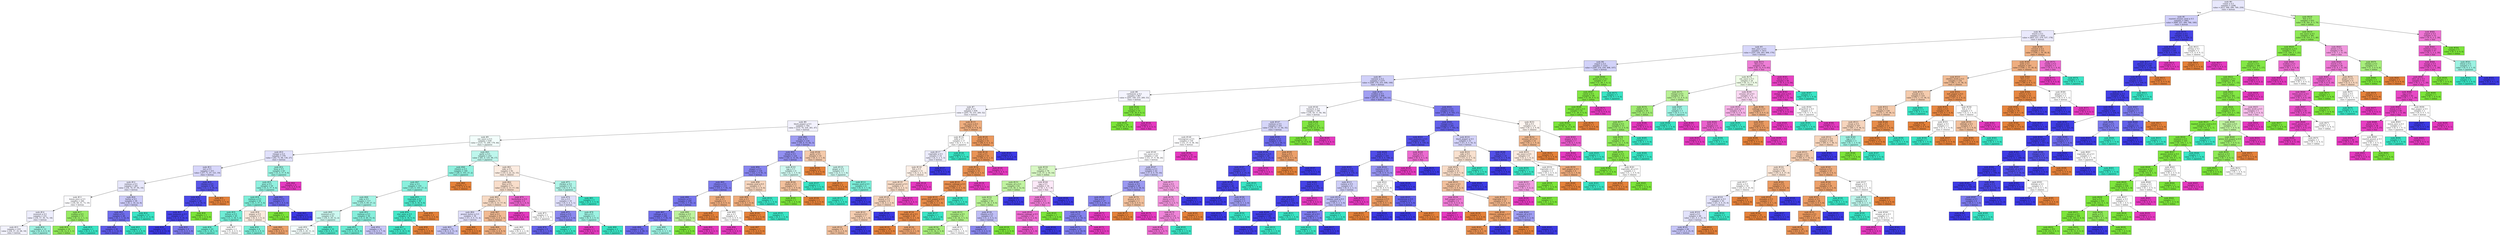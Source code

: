 digraph Tree {
node [shape=box, style="filled", color="black"] ;
0 [label=<node &#35;0<br/>cumin &le; 0.5<br/>samples = 2298<br/>value = [412, 568, 290, 769, 259]<br/>class = korean>, fillcolor="#e8e8fc"] ;
1 [label=<node &#35;1<br/>roasted_sesame_seed &le; 0.5<br/>samples = 1865<br/>value = [408, 227, 284, 766, 180]<br/>class = korean>, fillcolor="#cfcef9"] ;
0 -> 1 [labeldistance=2.5, labelangle=45, headlabel="True"] ;
2 [label=<node &#35;2<br/>starch &le; 0.5<br/>samples = 1624<br/>value = [403, 227, 279, 537, 178]<br/>class = korean>, fillcolor="#eae9fc"] ;
1 -> 2 ;
3 [label=<node &#35;3<br/>lime_juice &le; 0.5<br/>samples = 1412<br/>value = [255, 226, 263, 498, 170]<br/>class = korean>, fillcolor="#d7d7fa"] ;
2 -> 3 ;
4 [label=<node &#35;4<br/>yogurt &le; 0.5<br/>samples = 1322<br/>value = [249, 214, 254, 498, 107]<br/>class = korean>, fillcolor="#d2d2f9"] ;
3 -> 4 ;
5 [label=<node &#35;5<br/>cayenne &le; 0.5<br/>samples = 1275<br/>value = [248, 170, 253, 498, 106]<br/>class = korean>, fillcolor="#d0d0f9"] ;
4 -> 5 ;
6 [label=<node &#35;6<br/>cardamom &le; 0.5<br/>samples = 867<br/>value = [203, 109, 233, 269, 53]<br/>class = korean>, fillcolor="#f4f4fe"] ;
5 -> 6 ;
7 [label=<node &#35;7<br/>pork &le; 0.5<br/>samples = 836<br/>value = [203, 79, 233, 269, 52]<br/>class = korean>, fillcolor="#f3f3fd"] ;
6 -> 7 ;
8 [label=<node &#35;8<br/>black_pepper &le; 0.5<br/>samples = 764<br/>value = [153, 79, 224, 261, 47]<br/>class = korean>, fillcolor="#f2f1fd"] ;
7 -> 8 ;
9 [label=<node &#35;9<br/>soy_sauce &le; 0.5<br/>samples = 630<br/>value = [123, 75, 209, 179, 44]<br/>class = japanese>, fillcolor="#f2fdfb"] ;
8 -> 9 ;
10 [label=<node &#35;10<br/>vinegar &le; 0.5<br/>samples = 378<br/>value = [62, 75, 84, 130, 27]<br/>class = korean>, fillcolor="#e0e0fb"] ;
9 -> 10 ;
11 [label=<node &#35;11<br/>nut &le; 0.5<br/>samples = 315<br/>value = [57, 71, 47, 121, 19]<br/>class = korean>, fillcolor="#d7d6fa"] ;
10 -> 11 ;
12 [label=<node &#35;12<br/>soybean &le; 0.5<br/>samples = 285<br/>value = [54, 70, 47, 95, 19]<br/>class = korean>, fillcolor="#e8e8fc"] ;
11 -> 12 ;
13 [label=<node &#35;13<br/>lemon_juice &le; 0.5<br/>samples = 246<br/>value = [54, 69, 31, 73, 19]<br/>class = korean>, fillcolor="#fbfbfe"] ;
12 -> 13 ;
14 [label=<node &#35;14<br/>seaweed &le; 0.5<br/>samples = 231<br/>value = [54, 57, 30, 72, 18]<br/>class = korean>, fillcolor="#eeeefd"] ;
13 -> 14 ;
15 [label=<node &#35;15<br/>samples = 219<br/>value = [54, 57, 22, 68, 18]<br/>class = korean>, fillcolor="#f2f2fd"] ;
14 -> 15 ;
16 [label=<node &#35;16<br/>samples = 12<br/>value = [0, 0, 8, 4, 0]<br/>class = japanese>, fillcolor="#9cf2e2"] ;
14 -> 16 ;
17 [label=<node &#35;17<br/>scallion &le; 0.5<br/>samples = 15<br/>value = [0, 12, 1, 1, 1]<br/>class = indian>, fillcolor="#97eb63"] ;
13 -> 17 ;
18 [label=<node &#35;18<br/>samples = 14<br/>value = [0, 12, 0, 1, 1]<br/>class = indian>, fillcolor="#8fe957"] ;
17 -> 18 ;
19 [label=<node &#35;19<br/>samples = 1<br/>value = [0, 0, 1, 0, 0]<br/>class = japanese>, fillcolor="#39e5c5"] ;
17 -> 19 ;
20 [label=<node &#35;20<br/>barley &le; 0.5<br/>samples = 39<br/>value = [0, 1, 16, 22, 0]<br/>class = korean>, fillcolor="#cccbf8"] ;
12 -> 20 ;
21 [label=<node &#35;21<br/>radish &le; 0.5<br/>samples = 28<br/>value = [0, 1, 5, 22, 0]<br/>class = korean>, fillcolor="#6f6dec"] ;
20 -> 21 ;
22 [label=<node &#35;22<br/>samples = 26<br/>value = [0, 1, 3, 22, 0]<br/>class = korean>, fillcolor="#5e5bea"] ;
21 -> 22 ;
23 [label=<node &#35;23<br/>samples = 2<br/>value = [0, 0, 2, 0, 0]<br/>class = japanese>, fillcolor="#39e5c5"] ;
21 -> 23 ;
24 [label=<node &#35;24<br/>samples = 11<br/>value = [0, 0, 11, 0, 0]<br/>class = japanese>, fillcolor="#39e5c5"] ;
20 -> 24 ;
25 [label=<node &#35;25<br/>chicken &le; 0.5<br/>samples = 30<br/>value = [3, 1, 0, 26, 0]<br/>class = korean>, fillcolor="#5956e9"] ;
11 -> 25 ;
26 [label=<node &#35;26<br/>rose &le; 0.5<br/>samples = 28<br/>value = [1, 1, 0, 26, 0]<br/>class = korean>, fillcolor="#4a48e7"] ;
25 -> 26 ;
27 [label=<node &#35;27<br/>cane_molasses &le; 0.5<br/>samples = 27<br/>value = [1, 0, 0, 26, 0]<br/>class = korean>, fillcolor="#4441e6"] ;
26 -> 27 ;
28 [label=<node &#35;28<br/>samples = 23<br/>value = [0, 0, 0, 23, 0]<br/>class = korean>, fillcolor="#3c39e5"] ;
27 -> 28 ;
29 [label=<node &#35;29<br/>samples = 4<br/>value = [1, 0, 0, 3, 0]<br/>class = korean>, fillcolor="#7d7bee"] ;
27 -> 29 ;
30 [label=<node &#35;30<br/>samples = 1<br/>value = [0, 1, 0, 0, 0]<br/>class = indian>, fillcolor="#7be539"] ;
26 -> 30 ;
31 [label=<node &#35;31<br/>samples = 2<br/>value = [2, 0, 0, 0, 0]<br/>class = chinese>, fillcolor="#e58139"] ;
25 -> 31 ;
32 [label=<node &#35;32<br/>bean &le; 0.5<br/>samples = 63<br/>value = [5, 4, 37, 9, 8]<br/>class = japanese>, fillcolor="#98f2e1"] ;
10 -> 32 ;
33 [label=<node &#35;33<br/>pear &le; 0.5<br/>samples = 59<br/>value = [5, 4, 37, 9, 4]<br/>class = japanese>, fillcolor="#90f0df"] ;
32 -> 33 ;
34 [label=<node &#35;34<br/>soybean &le; 0.5<br/>samples = 54<br/>value = [5, 3, 37, 5, 4]<br/>class = japanese>, fillcolor="#7eeed9"] ;
33 -> 34 ;
35 [label=<node &#35;35<br/>lettuce &le; 0.5<br/>samples = 45<br/>value = [1, 3, 34, 5, 2]<br/>class = japanese>, fillcolor="#6fecd5"] ;
34 -> 35 ;
36 [label=<node &#35;36<br/>samples = 43<br/>value = [0, 3, 34, 5, 1]<br/>class = japanese>, fillcolor="#68ebd3"] ;
35 -> 36 ;
37 [label=<node &#35;37<br/>samples = 2<br/>value = [1, 0, 0, 0, 1]<br/>class = chinese>, fillcolor="#ffffff"] ;
35 -> 37 ;
38 [label=<node &#35;38<br/>pepper &le; 0.5<br/>samples = 9<br/>value = [4, 0, 3, 0, 2]<br/>class = chinese>, fillcolor="#fbeade"] ;
34 -> 38 ;
39 [label=<node &#35;39<br/>samples = 4<br/>value = [0, 0, 3, 0, 1]<br/>class = japanese>, fillcolor="#7beed8"] ;
38 -> 39 ;
40 [label=<node &#35;40<br/>samples = 5<br/>value = [4, 0, 0, 0, 1]<br/>class = chinese>, fillcolor="#eca06a"] ;
38 -> 40 ;
41 [label=<node &#35;41<br/>radish &le; 0.5<br/>samples = 5<br/>value = [0, 1, 0, 4, 0]<br/>class = korean>, fillcolor="#6d6aec"] ;
33 -> 41 ;
42 [label=<node &#35;42<br/>samples = 1<br/>value = [0, 1, 0, 0, 0]<br/>class = indian>, fillcolor="#7be539"] ;
41 -> 42 ;
43 [label=<node &#35;43<br/>samples = 4<br/>value = [0, 0, 0, 4, 0]<br/>class = korean>, fillcolor="#3c39e5"] ;
41 -> 43 ;
44 [label=<node &#35;44<br/>samples = 4<br/>value = [0, 0, 0, 0, 4]<br/>class = thai>, fillcolor="#e539c0"] ;
32 -> 44 ;
45 [label=<node &#35;45<br/>garlic &le; 0.5<br/>samples = 252<br/>value = [61, 0, 125, 49, 17]<br/>class = japanese>, fillcolor="#bdf6ec"] ;
9 -> 45 ;
46 [label=<node &#35;46<br/>cilantro &le; 0.5<br/>samples = 160<br/>value = [28, 0, 103, 27, 2]<br/>class = japanese>, fillcolor="#8ef0de"] ;
45 -> 46 ;
47 [label=<node &#35;47<br/>wine &le; 0.5<br/>samples = 155<br/>value = [23, 0, 103, 27, 2]<br/>class = japanese>, fillcolor="#89f0dd"] ;
46 -> 47 ;
48 [label=<node &#35;48<br/>sake &le; 0.5<br/>samples = 117<br/>value = [19, 0, 69, 27, 2]<br/>class = japanese>, fillcolor="#a3f3e4"] ;
47 -> 48 ;
49 [label=<node &#35;49<br/>seaweed &le; 0.5<br/>samples = 61<br/>value = [18, 0, 29, 12, 2]<br/>class = japanese>, fillcolor="#ccf8f0"] ;
48 -> 49 ;
50 [label=<node &#35;50<br/>samples = 51<br/>value = [18, 0, 20, 11, 2]<br/>class = japanese>, fillcolor="#f3fdfb"] ;
49 -> 50 ;
51 [label=<node &#35;51<br/>samples = 10<br/>value = [0, 0, 9, 1, 0]<br/>class = japanese>, fillcolor="#4fe8cb"] ;
49 -> 51 ;
52 [label=<node &#35;52<br/>soybean &le; 0.5<br/>samples = 56<br/>value = [1, 0, 40, 15, 0]<br/>class = japanese>, fillcolor="#86efdc"] ;
48 -> 52 ;
53 [label=<node &#35;53<br/>samples = 44<br/>value = [1, 0, 35, 8, 0]<br/>class = japanese>, fillcolor="#6becd4"] ;
52 -> 53 ;
54 [label=<node &#35;54<br/>samples = 12<br/>value = [0, 0, 5, 7, 0]<br/>class = korean>, fillcolor="#c7c6f8"] ;
52 -> 54 ;
55 [label=<node &#35;55<br/>vegetable &le; 0.5<br/>samples = 38<br/>value = [4, 0, 34, 0, 0]<br/>class = japanese>, fillcolor="#50e8cc"] ;
47 -> 55 ;
56 [label=<node &#35;56<br/>star_anise &le; 0.5<br/>samples = 36<br/>value = [2, 0, 34, 0, 0]<br/>class = japanese>, fillcolor="#45e7c8"] ;
55 -> 56 ;
57 [label=<node &#35;57<br/>samples = 35<br/>value = [1, 0, 34, 0, 0]<br/>class = japanese>, fillcolor="#3fe6c7"] ;
56 -> 57 ;
58 [label=<node &#35;58<br/>samples = 1<br/>value = [1, 0, 0, 0, 0]<br/>class = chinese>, fillcolor="#e58139"] ;
56 -> 58 ;
59 [label=<node &#35;59<br/>samples = 2<br/>value = [2, 0, 0, 0, 0]<br/>class = chinese>, fillcolor="#e58139"] ;
55 -> 59 ;
60 [label=<node &#35;60<br/>samples = 5<br/>value = [5, 0, 0, 0, 0]<br/>class = chinese>, fillcolor="#e58139"] ;
46 -> 60 ;
61 [label=<node &#35;61<br/>sake &le; 0.5<br/>samples = 92<br/>value = [33, 0, 22, 22, 15]<br/>class = chinese>, fillcolor="#fbebe0"] ;
45 -> 61 ;
62 [label=<node &#35;62<br/>lime &le; 0.5<br/>samples = 77<br/>value = [33, 0, 13, 17, 14]<br/>class = chinese>, fillcolor="#f8ddca"] ;
61 -> 62 ;
63 [label=<node &#35;63<br/>ginger &le; 0.5<br/>samples = 71<br/>value = [33, 0, 12, 17, 9]<br/>class = chinese>, fillcolor="#f7dac4"] ;
62 -> 63 ;
64 [label=<node &#35;64<br/>peanut_butter &le; 0.5<br/>samples = 36<br/>value = [11, 0, 6, 15, 4]<br/>class = korean>, fillcolor="#e0dffb"] ;
63 -> 64 ;
65 [label=<node &#35;65<br/>samples = 33<br/>value = [8, 0, 6, 15, 4]<br/>class = korean>, fillcolor="#c8c8f8"] ;
64 -> 65 ;
66 [label=<node &#35;66<br/>samples = 3<br/>value = [3, 0, 0, 0, 0]<br/>class = chinese>, fillcolor="#e58139"] ;
64 -> 66 ;
67 [label=<node &#35;67<br/>beef &le; 0.5<br/>samples = 35<br/>value = [22, 0, 6, 2, 5]<br/>class = chinese>, fillcolor="#f1b992"] ;
63 -> 67 ;
68 [label=<node &#35;68<br/>samples = 31<br/>value = [22, 0, 4, 0, 5]<br/>class = chinese>, fillcolor="#eead7e"] ;
67 -> 68 ;
69 [label=<node &#35;69<br/>samples = 4<br/>value = [0, 0, 2, 2, 0]<br/>class = japanese>, fillcolor="#ffffff"] ;
67 -> 69 ;
70 [label=<node &#35;70<br/>buckwheat &le; 0.5<br/>samples = 6<br/>value = [0, 0, 1, 0, 5]<br/>class = thai>, fillcolor="#ea61cd"] ;
62 -> 70 ;
71 [label=<node &#35;71<br/>samples = 4<br/>value = [0, 0, 0, 0, 4]<br/>class = thai>, fillcolor="#e539c0"] ;
70 -> 71 ;
72 [label=<node &#35;72<br/>samples = 2<br/>value = [0, 0, 1, 0, 1]<br/>class = japanese>, fillcolor="#ffffff"] ;
70 -> 72 ;
73 [label=<node &#35;73<br/>chicken &le; 0.5<br/>samples = 15<br/>value = [0, 0, 9, 5, 1]<br/>class = japanese>, fillcolor="#b0f5e8"] ;
61 -> 73 ;
74 [label=<node &#35;74<br/>rice &le; 0.5<br/>samples = 10<br/>value = [0, 0, 4, 5, 1]<br/>class = korean>, fillcolor="#dedefb"] ;
73 -> 74 ;
75 [label=<node &#35;75<br/>wheat &le; 0.5<br/>samples = 7<br/>value = [0, 0, 2, 5, 0]<br/>class = korean>, fillcolor="#8a88ef"] ;
74 -> 75 ;
76 [label=<node &#35;76<br/>samples = 6<br/>value = [0, 0, 1, 5, 0]<br/>class = korean>, fillcolor="#6361ea"] ;
75 -> 76 ;
77 [label=<node &#35;77<br/>samples = 1<br/>value = [0, 0, 1, 0, 0]<br/>class = japanese>, fillcolor="#39e5c5"] ;
75 -> 77 ;
78 [label=<node &#35;78<br/>fish &le; 0.5<br/>samples = 3<br/>value = [0, 0, 2, 0, 1]<br/>class = japanese>, fillcolor="#9cf2e2"] ;
74 -> 78 ;
79 [label=<node &#35;79<br/>samples = 1<br/>value = [0, 0, 0, 0, 1]<br/>class = thai>, fillcolor="#e539c0"] ;
78 -> 79 ;
80 [label=<node &#35;80<br/>samples = 2<br/>value = [0, 0, 2, 0, 0]<br/>class = japanese>, fillcolor="#39e5c5"] ;
78 -> 80 ;
81 [label=<node &#35;81<br/>samples = 5<br/>value = [0, 0, 5, 0, 0]<br/>class = japanese>, fillcolor="#39e5c5"] ;
73 -> 81 ;
82 [label=<node &#35;82<br/>wine &le; 0.5<br/>samples = 134<br/>value = [30, 4, 15, 82, 3]<br/>class = korean>, fillcolor="#9e9cf2"] ;
8 -> 82 ;
83 [label=<node &#35;83<br/>bread &le; 0.5<br/>samples = 124<br/>value = [24, 4, 12, 81, 3]<br/>class = korean>, fillcolor="#908ef0"] ;
82 -> 83 ;
84 [label=<node &#35;84<br/>pepper &le; 0.5<br/>samples = 118<br/>value = [22, 3, 9, 81, 3]<br/>class = korean>, fillcolor="#8785ef"] ;
83 -> 84 ;
85 [label=<node &#35;85<br/>cilantro &le; 0.5<br/>samples = 113<br/>value = [19, 3, 7, 81, 3]<br/>class = korean>, fillcolor="#7e7cee"] ;
84 -> 85 ;
86 [label=<node &#35;86<br/>turmeric &le; 0.5<br/>samples = 109<br/>value = [16, 3, 7, 81, 2]<br/>class = korean>, fillcolor="#7775ed"] ;
85 -> 86 ;
87 [label=<node &#35;87<br/>cabbage &le; 0.5<br/>samples = 106<br/>value = [16, 1, 7, 81, 1]<br/>class = korean>, fillcolor="#7270ec"] ;
86 -> 87 ;
88 [label=<node &#35;88<br/>samples = 101<br/>value = [15, 1, 4, 80, 1]<br/>class = korean>, fillcolor="#6c69eb"] ;
87 -> 88 ;
89 [label=<node &#35;89<br/>samples = 5<br/>value = [1, 0, 3, 1, 0]<br/>class = japanese>, fillcolor="#9cf2e2"] ;
87 -> 89 ;
90 [label=<node &#35;90<br/>chicken &le; 0.5<br/>samples = 3<br/>value = [0, 2, 0, 0, 1]<br/>class = indian>, fillcolor="#bdf29c"] ;
86 -> 90 ;
91 [label=<node &#35;91<br/>samples = 2<br/>value = [0, 2, 0, 0, 0]<br/>class = indian>, fillcolor="#7be539"] ;
90 -> 91 ;
92 [label=<node &#35;92<br/>samples = 1<br/>value = [0, 0, 0, 0, 1]<br/>class = thai>, fillcolor="#e539c0"] ;
90 -> 92 ;
93 [label=<node &#35;93<br/>rice &le; 0.5<br/>samples = 4<br/>value = [3, 0, 0, 0, 1]<br/>class = chinese>, fillcolor="#eeab7b"] ;
85 -> 93 ;
94 [label=<node &#35;94<br/>samples = 2<br/>value = [2, 0, 0, 0, 0]<br/>class = chinese>, fillcolor="#e58139"] ;
93 -> 94 ;
95 [label=<node &#35;95<br/>pea &le; 0.5<br/>samples = 2<br/>value = [1, 0, 0, 0, 1]<br/>class = chinese>, fillcolor="#ffffff"] ;
93 -> 95 ;
96 [label=<node &#35;96<br/>samples = 1<br/>value = [0, 0, 0, 0, 1]<br/>class = thai>, fillcolor="#e539c0"] ;
95 -> 96 ;
97 [label=<node &#35;97<br/>samples = 1<br/>value = [1, 0, 0, 0, 0]<br/>class = chinese>, fillcolor="#e58139"] ;
95 -> 97 ;
98 [label=<node &#35;98<br/>sesame_seed &le; 0.5<br/>samples = 5<br/>value = [3, 0, 2, 0, 0]<br/>class = chinese>, fillcolor="#f6d5bd"] ;
84 -> 98 ;
99 [label=<node &#35;99<br/>corn &le; 0.5<br/>samples = 4<br/>value = [3, 0, 1, 0, 0]<br/>class = chinese>, fillcolor="#eeab7b"] ;
98 -> 99 ;
100 [label=<node &#35;100<br/>samples = 3<br/>value = [3, 0, 0, 0, 0]<br/>class = chinese>, fillcolor="#e58139"] ;
99 -> 100 ;
101 [label=<node &#35;101<br/>samples = 1<br/>value = [0, 0, 1, 0, 0]<br/>class = japanese>, fillcolor="#39e5c5"] ;
99 -> 101 ;
102 [label=<node &#35;102<br/>samples = 1<br/>value = [0, 0, 1, 0, 0]<br/>class = japanese>, fillcolor="#39e5c5"] ;
98 -> 102 ;
103 [label=<node &#35;103<br/>egg &le; 0.5<br/>samples = 6<br/>value = [2, 1, 3, 0, 0]<br/>class = japanese>, fillcolor="#cef8f0"] ;
83 -> 103 ;
104 [label=<node &#35;104<br/>shallot &le; 0.5<br/>samples = 3<br/>value = [2, 1, 0, 0, 0]<br/>class = chinese>, fillcolor="#f2c09c"] ;
103 -> 104 ;
105 [label=<node &#35;105<br/>samples = 1<br/>value = [0, 1, 0, 0, 0]<br/>class = indian>, fillcolor="#7be539"] ;
104 -> 105 ;
106 [label=<node &#35;106<br/>samples = 2<br/>value = [2, 0, 0, 0, 0]<br/>class = chinese>, fillcolor="#e58139"] ;
104 -> 106 ;
107 [label=<node &#35;107<br/>samples = 3<br/>value = [0, 0, 3, 0, 0]<br/>class = japanese>, fillcolor="#39e5c5"] ;
103 -> 107 ;
108 [label=<node &#35;108<br/>garlic &le; 0.5<br/>samples = 10<br/>value = [6, 0, 3, 1, 0]<br/>class = chinese>, fillcolor="#f4c9aa"] ;
82 -> 108 ;
109 [label=<node &#35;109<br/>samples = 4<br/>value = [4, 0, 0, 0, 0]<br/>class = chinese>, fillcolor="#e58139"] ;
108 -> 109 ;
110 [label=<node &#35;110<br/>ginger &le; 0.5<br/>samples = 6<br/>value = [2, 0, 3, 1, 0]<br/>class = japanese>, fillcolor="#cef8f0"] ;
108 -> 110 ;
111 [label=<node &#35;111<br/>samples = 2<br/>value = [2, 0, 0, 0, 0]<br/>class = chinese>, fillcolor="#e58139"] ;
110 -> 111 ;
112 [label=<node &#35;112<br/>sesame_seed &le; 0.5<br/>samples = 4<br/>value = [0, 0, 3, 1, 0]<br/>class = japanese>, fillcolor="#7beed8"] ;
110 -> 112 ;
113 [label=<node &#35;113<br/>samples = 3<br/>value = [0, 0, 3, 0, 0]<br/>class = japanese>, fillcolor="#39e5c5"] ;
112 -> 113 ;
114 [label=<node &#35;114<br/>samples = 1<br/>value = [0, 0, 0, 1, 0]<br/>class = korean>, fillcolor="#3c39e5"] ;
112 -> 114 ;
115 [label=<node &#35;115<br/>soy_sauce &le; 0.5<br/>samples = 72<br/>value = [50, 0, 9, 8, 5]<br/>class = chinese>, fillcolor="#eead7e"] ;
7 -> 115 ;
116 [label=<node &#35;116<br/>milk &le; 0.5<br/>samples = 17<br/>value = [4, 0, 5, 5, 3]<br/>class = japanese>, fillcolor="#ffffff"] ;
115 -> 116 ;
117 [label=<node &#35;117<br/>vegetable &le; 0.5<br/>samples = 14<br/>value = [4, 0, 2, 5, 3]<br/>class = korean>, fillcolor="#ebebfc"] ;
116 -> 117 ;
118 [label=<node &#35;118<br/>fish &le; 0.5<br/>samples = 11<br/>value = [4, 0, 2, 2, 3]<br/>class = chinese>, fillcolor="#fcefe6"] ;
117 -> 118 ;
119 [label=<node &#35;119<br/>roasted_peanut &le; 0.5<br/>samples = 9<br/>value = [4, 0, 2, 2, 1]<br/>class = chinese>, fillcolor="#f8dbc6"] ;
118 -> 119 ;
120 [label=<node &#35;120<br/>peanut &le; 0.5<br/>samples = 8<br/>value = [4, 0, 2, 2, 0]<br/>class = chinese>, fillcolor="#f6d5bd"] ;
119 -> 120 ;
121 [label=<node &#35;121<br/>mustard &le; 0.5<br/>samples = 7<br/>value = [4, 0, 2, 1, 0]<br/>class = chinese>, fillcolor="#f5cdb0"] ;
120 -> 121 ;
122 [label=<node &#35;122<br/>samples = 6<br/>value = [4, 0, 2, 0, 0]<br/>class = chinese>, fillcolor="#f2c09c"] ;
121 -> 122 ;
123 [label=<node &#35;123<br/>samples = 1<br/>value = [0, 0, 0, 1, 0]<br/>class = korean>, fillcolor="#3c39e5"] ;
121 -> 123 ;
124 [label=<node &#35;124<br/>samples = 1<br/>value = [0, 0, 0, 1, 0]<br/>class = korean>, fillcolor="#3c39e5"] ;
120 -> 124 ;
125 [label=<node &#35;125<br/>samples = 1<br/>value = [0, 0, 0, 0, 1]<br/>class = thai>, fillcolor="#e539c0"] ;
119 -> 125 ;
126 [label=<node &#35;126<br/>samples = 2<br/>value = [0, 0, 0, 0, 2]<br/>class = thai>, fillcolor="#e539c0"] ;
118 -> 126 ;
127 [label=<node &#35;127<br/>samples = 3<br/>value = [0, 0, 0, 3, 0]<br/>class = korean>, fillcolor="#3c39e5"] ;
117 -> 127 ;
128 [label=<node &#35;128<br/>samples = 3<br/>value = [0, 0, 3, 0, 0]<br/>class = japanese>, fillcolor="#39e5c5"] ;
116 -> 128 ;
129 [label=<node &#35;129<br/>yeast &le; 0.5<br/>samples = 55<br/>value = [46, 0, 4, 3, 2]<br/>class = chinese>, fillcolor="#ea975c"] ;
115 -> 129 ;
130 [label=<node &#35;130<br/>crab &le; 0.5<br/>samples = 53<br/>value = [46, 0, 4, 1, 2]<br/>class = chinese>, fillcolor="#e99355"] ;
129 -> 130 ;
131 [label=<node &#35;131<br/>coconut &le; 0.5<br/>samples = 52<br/>value = [46, 0, 4, 1, 1]<br/>class = chinese>, fillcolor="#e89152"] ;
130 -> 131 ;
132 [label=<node &#35;132<br/>chinese_cabbage &le; 0.5<br/>samples = 51<br/>value = [46, 0, 4, 1, 0]<br/>class = chinese>, fillcolor="#e88e4e"] ;
131 -> 132 ;
133 [label=<node &#35;133<br/>green_bell_pepper &le; 0.5<br/>samples = 50<br/>value = [46, 0, 3, 1, 0]<br/>class = chinese>, fillcolor="#e78c4a"] ;
132 -> 133 ;
134 [label=<node &#35;134<br/>vegetable_oil &le; 0.5<br/>samples = 49<br/>value = [46, 0, 2, 1, 0]<br/>class = chinese>, fillcolor="#e78946"] ;
133 -> 134 ;
135 [label=<node &#35;135<br/>samples = 36<br/>value = [36, 0, 0, 0, 0]<br/>class = chinese>, fillcolor="#e58139"] ;
134 -> 135 ;
136 [label=<node &#35;136<br/>samples = 13<br/>value = [10, 0, 2, 1, 0]<br/>class = chinese>, fillcolor="#eca36f"] ;
134 -> 136 ;
137 [label=<node &#35;137<br/>samples = 1<br/>value = [0, 0, 1, 0, 0]<br/>class = japanese>, fillcolor="#39e5c5"] ;
133 -> 137 ;
138 [label=<node &#35;138<br/>samples = 1<br/>value = [0, 0, 1, 0, 0]<br/>class = japanese>, fillcolor="#39e5c5"] ;
132 -> 138 ;
139 [label=<node &#35;139<br/>samples = 1<br/>value = [0, 0, 0, 0, 1]<br/>class = thai>, fillcolor="#e539c0"] ;
131 -> 139 ;
140 [label=<node &#35;140<br/>samples = 1<br/>value = [0, 0, 0, 0, 1]<br/>class = thai>, fillcolor="#e539c0"] ;
130 -> 140 ;
141 [label=<node &#35;141<br/>samples = 2<br/>value = [0, 0, 0, 2, 0]<br/>class = korean>, fillcolor="#3c39e5"] ;
129 -> 141 ;
142 [label=<node &#35;142<br/>bean &le; 0.5<br/>samples = 31<br/>value = [0, 30, 0, 0, 1]<br/>class = indian>, fillcolor="#7fe640"] ;
6 -> 142 ;
143 [label=<node &#35;143<br/>samples = 30<br/>value = [0, 30, 0, 0, 0]<br/>class = indian>, fillcolor="#7be539"] ;
142 -> 143 ;
144 [label=<node &#35;144<br/>samples = 1<br/>value = [0, 0, 0, 0, 1]<br/>class = thai>, fillcolor="#e539c0"] ;
142 -> 144 ;
145 [label=<node &#35;145<br/>scallion &le; 0.5<br/>samples = 408<br/>value = [45, 61, 20, 229, 53]<br/>class = korean>, fillcolor="#a19ff2"] ;
5 -> 145 ;
146 [label=<node &#35;146<br/>turmeric &le; 0.5<br/>samples = 186<br/>value = [16, 59, 11, 64, 36]<br/>class = korean>, fillcolor="#f7f7fe"] ;
145 -> 146 ;
147 [label=<node &#35;147<br/>soybean &le; 0.5<br/>samples = 163<br/>value = [16, 37, 11, 64, 35]<br/>class = korean>, fillcolor="#d5d5f9"] ;
146 -> 147 ;
148 [label=<node &#35;148<br/>lemongrass &le; 0.5<br/>samples = 130<br/>value = [12, 37, 9, 38, 34]<br/>class = korean>, fillcolor="#fdfdff"] ;
147 -> 148 ;
149 [label=<node &#35;149<br/>soy_sauce &le; 0.5<br/>samples = 120<br/>value = [12, 37, 9, 38, 24]<br/>class = korean>, fillcolor="#fdfdff"] ;
148 -> 149 ;
150 [label=<node &#35;150<br/>fish &le; 0.5<br/>samples = 78<br/>value = [5, 37, 3, 19, 14]<br/>class = indian>, fillcolor="#d7f7c3"] ;
149 -> 150 ;
151 [label=<node &#35;151<br/>sesame_oil &le; 0.5<br/>samples = 62<br/>value = [5, 36, 3, 12, 6]<br/>class = indian>, fillcolor="#c0f3a0"] ;
150 -> 151 ;
152 [label=<node &#35;152<br/>egg &le; 0.5<br/>samples = 59<br/>value = [5, 36, 3, 9, 6]<br/>class = indian>, fillcolor="#b8f194"] ;
151 -> 152 ;
153 [label=<node &#35;153<br/>cucumber &le; 0.5<br/>samples = 51<br/>value = [4, 34, 3, 5, 5]<br/>class = indian>, fillcolor="#acef82"] ;
152 -> 153 ;
154 [label=<node &#35;154<br/>samples = 48<br/>value = [3, 34, 2, 5, 4]<br/>class = indian>, fillcolor="#a6ed79"] ;
153 -> 154 ;
155 [label=<node &#35;155<br/>samples = 3<br/>value = [1, 0, 1, 0, 1]<br/>class = chinese>, fillcolor="#ffffff"] ;
153 -> 155 ;
156 [label=<node &#35;156<br/>cilantro &le; 0.5<br/>samples = 8<br/>value = [1, 2, 0, 4, 1]<br/>class = korean>, fillcolor="#bebdf6"] ;
152 -> 156 ;
157 [label=<node &#35;157<br/>samples = 6<br/>value = [1, 0, 0, 4, 1]<br/>class = korean>, fillcolor="#8a88ef"] ;
156 -> 157 ;
158 [label=<node &#35;158<br/>samples = 2<br/>value = [0, 2, 0, 0, 0]<br/>class = indian>, fillcolor="#7be539"] ;
156 -> 158 ;
159 [label=<node &#35;159<br/>samples = 3<br/>value = [0, 0, 0, 3, 0]<br/>class = korean>, fillcolor="#3c39e5"] ;
151 -> 159 ;
160 [label=<node &#35;160<br/>egg &le; 0.5<br/>samples = 16<br/>value = [0, 1, 0, 7, 8]<br/>class = thai>, fillcolor="#fce9f8"] ;
150 -> 160 ;
161 [label=<node &#35;161<br/>mango &le; 0.5<br/>samples = 11<br/>value = [0, 1, 0, 2, 8]<br/>class = thai>, fillcolor="#ee7bd5"] ;
160 -> 161 ;
162 [label=<node &#35;162<br/>chinese_cabbage &le; 0.5<br/>samples = 10<br/>value = [0, 0, 0, 2, 8]<br/>class = thai>, fillcolor="#ec6ad0"] ;
161 -> 162 ;
163 [label=<node &#35;163<br/>samples = 9<br/>value = [0, 0, 0, 1, 8]<br/>class = thai>, fillcolor="#e852c8"] ;
162 -> 163 ;
164 [label=<node &#35;164<br/>samples = 1<br/>value = [0, 0, 0, 1, 0]<br/>class = korean>, fillcolor="#3c39e5"] ;
162 -> 164 ;
165 [label=<node &#35;165<br/>samples = 1<br/>value = [0, 1, 0, 0, 0]<br/>class = indian>, fillcolor="#7be539"] ;
161 -> 165 ;
166 [label=<node &#35;166<br/>samples = 5<br/>value = [0, 0, 0, 5, 0]<br/>class = korean>, fillcolor="#3c39e5"] ;
160 -> 166 ;
167 [label=<node &#35;167<br/>chicken &le; 0.5<br/>samples = 42<br/>value = [7, 0, 6, 19, 10]<br/>class = korean>, fillcolor="#c8c7f8"] ;
149 -> 167 ;
168 [label=<node &#35;168<br/>tomato &le; 0.5<br/>samples = 30<br/>value = [5, 0, 4, 18, 3]<br/>class = korean>, fillcolor="#9a98f1"] ;
167 -> 168 ;
169 [label=<node &#35;169<br/>lime &le; 0.5<br/>samples = 27<br/>value = [3, 0, 4, 18, 2]<br/>class = korean>, fillcolor="#8886ef"] ;
168 -> 169 ;
170 [label=<node &#35;170<br/>corn &le; 0.5<br/>samples = 26<br/>value = [3, 0, 4, 18, 1]<br/>class = korean>, fillcolor="#8381ee"] ;
169 -> 170 ;
171 [label=<node &#35;171<br/>samples = 25<br/>value = [3, 0, 4, 18, 0]<br/>class = korean>, fillcolor="#7d7bee"] ;
170 -> 171 ;
172 [label=<node &#35;172<br/>samples = 1<br/>value = [0, 0, 0, 0, 1]<br/>class = thai>, fillcolor="#e539c0"] ;
170 -> 172 ;
173 [label=<node &#35;173<br/>samples = 1<br/>value = [0, 0, 0, 0, 1]<br/>class = thai>, fillcolor="#e539c0"] ;
169 -> 173 ;
174 [label=<node &#35;174<br/>peanut &le; 0.5<br/>samples = 3<br/>value = [2, 0, 0, 0, 1]<br/>class = chinese>, fillcolor="#f2c09c"] ;
168 -> 174 ;
175 [label=<node &#35;175<br/>samples = 2<br/>value = [2, 0, 0, 0, 0]<br/>class = chinese>, fillcolor="#e58139"] ;
174 -> 175 ;
176 [label=<node &#35;176<br/>samples = 1<br/>value = [0, 0, 0, 0, 1]<br/>class = thai>, fillcolor="#e539c0"] ;
174 -> 176 ;
177 [label=<node &#35;177<br/>lemon &le; 0.5<br/>samples = 12<br/>value = [2, 0, 2, 1, 7]<br/>class = thai>, fillcolor="#f29ce0"] ;
167 -> 177 ;
178 [label=<node &#35;178<br/>sherry &le; 0.5<br/>samples = 11<br/>value = [2, 0, 2, 0, 7]<br/>class = thai>, fillcolor="#f191dc"] ;
177 -> 178 ;
179 [label=<node &#35;179<br/>egg &le; 0.5<br/>samples = 10<br/>value = [1, 0, 2, 0, 7]<br/>class = thai>, fillcolor="#ef83d8"] ;
178 -> 179 ;
180 [label=<node &#35;180<br/>samples = 9<br/>value = [1, 0, 1, 0, 7]<br/>class = thai>, fillcolor="#ec6ad0"] ;
179 -> 180 ;
181 [label=<node &#35;181<br/>samples = 1<br/>value = [0, 0, 1, 0, 0]<br/>class = japanese>, fillcolor="#39e5c5"] ;
179 -> 181 ;
182 [label=<node &#35;182<br/>samples = 1<br/>value = [1, 0, 0, 0, 0]<br/>class = chinese>, fillcolor="#e58139"] ;
178 -> 182 ;
183 [label=<node &#35;183<br/>samples = 1<br/>value = [0, 0, 0, 1, 0]<br/>class = korean>, fillcolor="#3c39e5"] ;
177 -> 183 ;
184 [label=<node &#35;184<br/>samples = 10<br/>value = [0, 0, 0, 0, 10]<br/>class = thai>, fillcolor="#e539c0"] ;
148 -> 184 ;
185 [label=<node &#35;185<br/>pepper &le; 0.5<br/>samples = 33<br/>value = [4, 0, 2, 26, 1]<br/>class = korean>, fillcolor="#6b69eb"] ;
147 -> 185 ;
186 [label=<node &#35;186<br/>lemongrass &le; 0.5<br/>samples = 28<br/>value = [0, 0, 2, 25, 1]<br/>class = korean>, fillcolor="#5250e8"] ;
185 -> 186 ;
187 [label=<node &#35;187<br/>wasabi &le; 0.5<br/>samples = 27<br/>value = [0, 0, 2, 25, 0]<br/>class = korean>, fillcolor="#4c49e7"] ;
186 -> 187 ;
188 [label=<node &#35;188<br/>lettuce &le; 0.5<br/>samples = 26<br/>value = [0, 0, 1, 25, 0]<br/>class = korean>, fillcolor="#4441e6"] ;
187 -> 188 ;
189 [label=<node &#35;189<br/>samples = 23<br/>value = [0, 0, 0, 23, 0]<br/>class = korean>, fillcolor="#3c39e5"] ;
188 -> 189 ;
190 [label=<node &#35;190<br/>carrot &le; 0.5<br/>samples = 3<br/>value = [0, 0, 1, 2, 0]<br/>class = korean>, fillcolor="#9e9cf2"] ;
188 -> 190 ;
191 [label=<node &#35;191<br/>samples = 2<br/>value = [0, 0, 0, 2, 0]<br/>class = korean>, fillcolor="#3c39e5"] ;
190 -> 191 ;
192 [label=<node &#35;192<br/>samples = 1<br/>value = [0, 0, 1, 0, 0]<br/>class = japanese>, fillcolor="#39e5c5"] ;
190 -> 192 ;
193 [label=<node &#35;193<br/>samples = 1<br/>value = [0, 0, 1, 0, 0]<br/>class = japanese>, fillcolor="#39e5c5"] ;
187 -> 193 ;
194 [label=<node &#35;194<br/>samples = 1<br/>value = [0, 0, 0, 0, 1]<br/>class = thai>, fillcolor="#e539c0"] ;
186 -> 194 ;
195 [label=<node &#35;195<br/>bean &le; 0.5<br/>samples = 5<br/>value = [4, 0, 0, 1, 0]<br/>class = chinese>, fillcolor="#eca06a"] ;
185 -> 195 ;
196 [label=<node &#35;196<br/>samples = 4<br/>value = [4, 0, 0, 0, 0]<br/>class = chinese>, fillcolor="#e58139"] ;
195 -> 196 ;
197 [label=<node &#35;197<br/>samples = 1<br/>value = [0, 0, 0, 1, 0]<br/>class = korean>, fillcolor="#3c39e5"] ;
195 -> 197 ;
198 [label=<node &#35;198<br/>basil &le; 0.5<br/>samples = 23<br/>value = [0, 22, 0, 0, 1]<br/>class = indian>, fillcolor="#81e642"] ;
146 -> 198 ;
199 [label=<node &#35;199<br/>samples = 22<br/>value = [0, 22, 0, 0, 0]<br/>class = indian>, fillcolor="#7be539"] ;
198 -> 199 ;
200 [label=<node &#35;200<br/>samples = 1<br/>value = [0, 0, 0, 0, 1]<br/>class = thai>, fillcolor="#e539c0"] ;
198 -> 200 ;
201 [label=<node &#35;201<br/>cilantro &le; 0.5<br/>samples = 222<br/>value = [29, 2, 9, 165, 17]<br/>class = korean>, fillcolor="#7673ed"] ;
145 -> 201 ;
202 [label=<node &#35;202<br/>vinegar &le; 0.5<br/>samples = 201<br/>value = [20, 0, 7, 165, 9]<br/>class = korean>, fillcolor="#6360ea"] ;
201 -> 202 ;
203 [label=<node &#35;203<br/>cane_molasses &le; 0.5<br/>samples = 168<br/>value = [9, 0, 4, 149, 6]<br/>class = korean>, fillcolor="#5351e8"] ;
202 -> 203 ;
204 [label=<node &#35;204<br/>pork &le; 0.5<br/>samples = 163<br/>value = [9, 0, 4, 148, 2]<br/>class = korean>, fillcolor="#4f4ce8"] ;
203 -> 204 ;
205 [label=<node &#35;205<br/>chicken &le; 0.5<br/>samples = 144<br/>value = [3, 0, 4, 135, 2]<br/>class = korean>, fillcolor="#4946e7"] ;
204 -> 205 ;
206 [label=<node &#35;206<br/>basil &le; 0.5<br/>samples = 138<br/>value = [3, 0, 2, 132, 1]<br/>class = korean>, fillcolor="#4542e6"] ;
205 -> 206 ;
207 [label=<node &#35;207<br/>olive_oil &le; 0.5<br/>samples = 137<br/>value = [3, 0, 2, 132, 0]<br/>class = korean>, fillcolor="#4340e6"] ;
206 -> 207 ;
208 [label=<node &#35;208<br/>katsuobushi &le; 0.5<br/>samples = 136<br/>value = [3, 0, 1, 132, 0]<br/>class = korean>, fillcolor="#423fe6"] ;
207 -> 208 ;
209 [label=<node &#35;209<br/>samples = 135<br/>value = [3, 0, 0, 132, 0]<br/>class = korean>, fillcolor="#403de6"] ;
208 -> 209 ;
210 [label=<node &#35;210<br/>samples = 1<br/>value = [0, 0, 1, 0, 0]<br/>class = japanese>, fillcolor="#39e5c5"] ;
208 -> 210 ;
211 [label=<node &#35;211<br/>samples = 1<br/>value = [0, 0, 1, 0, 0]<br/>class = japanese>, fillcolor="#39e5c5"] ;
207 -> 211 ;
212 [label=<node &#35;212<br/>samples = 1<br/>value = [0, 0, 0, 0, 1]<br/>class = thai>, fillcolor="#e539c0"] ;
206 -> 212 ;
213 [label=<node &#35;213<br/>cashew &le; 0.5<br/>samples = 6<br/>value = [0, 0, 2, 3, 1]<br/>class = korean>, fillcolor="#cecef8"] ;
205 -> 213 ;
214 [label=<node &#35;214<br/>sesame_seed &le; 0.5<br/>samples = 5<br/>value = [0, 0, 2, 3, 0]<br/>class = korean>, fillcolor="#bebdf6"] ;
213 -> 214 ;
215 [label=<node &#35;215<br/>sesame_oil &le; 0.5<br/>samples = 4<br/>value = [0, 0, 1, 3, 0]<br/>class = korean>, fillcolor="#7d7bee"] ;
214 -> 215 ;
216 [label=<node &#35;216<br/>samples = 1<br/>value = [0, 0, 1, 0, 0]<br/>class = japanese>, fillcolor="#39e5c5"] ;
215 -> 216 ;
217 [label=<node &#35;217<br/>samples = 3<br/>value = [0, 0, 0, 3, 0]<br/>class = korean>, fillcolor="#3c39e5"] ;
215 -> 217 ;
218 [label=<node &#35;218<br/>samples = 1<br/>value = [0, 0, 1, 0, 0]<br/>class = japanese>, fillcolor="#39e5c5"] ;
214 -> 218 ;
219 [label=<node &#35;219<br/>samples = 1<br/>value = [0, 0, 0, 0, 1]<br/>class = thai>, fillcolor="#e539c0"] ;
213 -> 219 ;
220 [label=<node &#35;220<br/>soybean &le; 0.5<br/>samples = 19<br/>value = [6, 0, 0, 13, 0]<br/>class = korean>, fillcolor="#9694f1"] ;
204 -> 220 ;
221 [label=<node &#35;221<br/>fish &le; 0.5<br/>samples = 12<br/>value = [6, 0, 0, 6, 0]<br/>class = chinese>, fillcolor="#ffffff"] ;
220 -> 221 ;
222 [label=<node &#35;222<br/>cinnamon &le; 0.5<br/>samples = 6<br/>value = [5, 0, 0, 1, 0]<br/>class = chinese>, fillcolor="#ea9a61"] ;
221 -> 222 ;
223 [label=<node &#35;223<br/>samples = 5<br/>value = [5, 0, 0, 0, 0]<br/>class = chinese>, fillcolor="#e58139"] ;
222 -> 223 ;
224 [label=<node &#35;224<br/>samples = 1<br/>value = [0, 0, 0, 1, 0]<br/>class = korean>, fillcolor="#3c39e5"] ;
222 -> 224 ;
225 [label=<node &#35;225<br/>mushroom &le; 0.5<br/>samples = 6<br/>value = [1, 0, 0, 5, 0]<br/>class = korean>, fillcolor="#6361ea"] ;
221 -> 225 ;
226 [label=<node &#35;226<br/>samples = 5<br/>value = [0, 0, 0, 5, 0]<br/>class = korean>, fillcolor="#3c39e5"] ;
225 -> 226 ;
227 [label=<node &#35;227<br/>samples = 1<br/>value = [1, 0, 0, 0, 0]<br/>class = chinese>, fillcolor="#e58139"] ;
225 -> 227 ;
228 [label=<node &#35;228<br/>samples = 7<br/>value = [0, 0, 0, 7, 0]<br/>class = korean>, fillcolor="#3c39e5"] ;
220 -> 228 ;
229 [label=<node &#35;229<br/>beef &le; 0.5<br/>samples = 5<br/>value = [0, 0, 0, 1, 4]<br/>class = thai>, fillcolor="#ec6ad0"] ;
203 -> 229 ;
230 [label=<node &#35;230<br/>samples = 4<br/>value = [0, 0, 0, 0, 4]<br/>class = thai>, fillcolor="#e539c0"] ;
229 -> 230 ;
231 [label=<node &#35;231<br/>samples = 1<br/>value = [0, 0, 0, 1, 0]<br/>class = korean>, fillcolor="#3c39e5"] ;
229 -> 231 ;
232 [label=<node &#35;232<br/>black_pepper &le; 0.5<br/>samples = 33<br/>value = [11, 0, 3, 16, 3]<br/>class = korean>, fillcolor="#d3d2f9"] ;
202 -> 232 ;
233 [label=<node &#35;233<br/>sake &le; 0.5<br/>samples = 23<br/>value = [11, 0, 2, 7, 3]<br/>class = chinese>, fillcolor="#f8e0ce"] ;
232 -> 233 ;
234 [label=<node &#35;234<br/>radish &le; 0.5<br/>samples = 21<br/>value = [11, 0, 0, 7, 3]<br/>class = chinese>, fillcolor="#f8dbc6"] ;
233 -> 234 ;
235 [label=<node &#35;235<br/>soy_sauce &le; 0.5<br/>samples = 18<br/>value = [11, 0, 0, 4, 3]<br/>class = chinese>, fillcolor="#f2c09c"] ;
234 -> 235 ;
236 [label=<node &#35;236<br/>bell_pepper &le; 0.5<br/>samples = 4<br/>value = [1, 0, 0, 0, 3]<br/>class = thai>, fillcolor="#ee7bd5"] ;
235 -> 236 ;
237 [label=<node &#35;237<br/>samples = 3<br/>value = [0, 0, 0, 0, 3]<br/>class = thai>, fillcolor="#e539c0"] ;
236 -> 237 ;
238 [label=<node &#35;238<br/>samples = 1<br/>value = [1, 0, 0, 0, 0]<br/>class = chinese>, fillcolor="#e58139"] ;
236 -> 238 ;
239 [label=<node &#35;239<br/>vegetable &le; 0.5<br/>samples = 14<br/>value = [10, 0, 0, 4, 0]<br/>class = chinese>, fillcolor="#efb388"] ;
235 -> 239 ;
240 [label=<node &#35;240<br/>chinese_cabbage &le; 0.5<br/>samples = 11<br/>value = [9, 0, 0, 2, 0]<br/>class = chinese>, fillcolor="#eb9d65"] ;
239 -> 240 ;
241 [label=<node &#35;241<br/>samples = 10<br/>value = [9, 0, 0, 1, 0]<br/>class = chinese>, fillcolor="#e88f4f"] ;
240 -> 241 ;
242 [label=<node &#35;242<br/>samples = 1<br/>value = [0, 0, 0, 1, 0]<br/>class = korean>, fillcolor="#3c39e5"] ;
240 -> 242 ;
243 [label=<node &#35;243<br/>sesame_oil &le; 0.5<br/>samples = 3<br/>value = [1, 0, 0, 2, 0]<br/>class = korean>, fillcolor="#9e9cf2"] ;
239 -> 243 ;
244 [label=<node &#35;244<br/>samples = 1<br/>value = [1, 0, 0, 0, 0]<br/>class = chinese>, fillcolor="#e58139"] ;
243 -> 244 ;
245 [label=<node &#35;245<br/>samples = 2<br/>value = [0, 0, 0, 2, 0]<br/>class = korean>, fillcolor="#3c39e5"] ;
243 -> 245 ;
246 [label=<node &#35;246<br/>samples = 3<br/>value = [0, 0, 0, 3, 0]<br/>class = korean>, fillcolor="#3c39e5"] ;
234 -> 246 ;
247 [label=<node &#35;247<br/>samples = 2<br/>value = [0, 0, 2, 0, 0]<br/>class = japanese>, fillcolor="#39e5c5"] ;
233 -> 247 ;
248 [label=<node &#35;248<br/>lime &le; 0.5<br/>samples = 10<br/>value = [0, 0, 1, 9, 0]<br/>class = korean>, fillcolor="#524fe8"] ;
232 -> 248 ;
249 [label=<node &#35;249<br/>samples = 9<br/>value = [0, 0, 0, 9, 0]<br/>class = korean>, fillcolor="#3c39e5"] ;
248 -> 249 ;
250 [label=<node &#35;250<br/>samples = 1<br/>value = [0, 0, 1, 0, 0]<br/>class = japanese>, fillcolor="#39e5c5"] ;
248 -> 250 ;
251 [label=<node &#35;251<br/>fish &le; 0.5<br/>samples = 21<br/>value = [9, 2, 2, 0, 8]<br/>class = chinese>, fillcolor="#fdf5f0"] ;
201 -> 251 ;
252 [label=<node &#35;252<br/>sesame_oil &le; 0.5<br/>samples = 14<br/>value = [9, 2, 1, 0, 2]<br/>class = chinese>, fillcolor="#f0b68c"] ;
251 -> 252 ;
253 [label=<node &#35;253<br/>soy_sauce &le; 0.5<br/>samples = 8<br/>value = [3, 2, 1, 0, 2]<br/>class = chinese>, fillcolor="#fbeade"] ;
252 -> 253 ;
254 [label=<node &#35;254<br/>vegetable &le; 0.5<br/>samples = 4<br/>value = [0, 2, 0, 0, 2]<br/>class = indian>, fillcolor="#ffffff"] ;
253 -> 254 ;
255 [label=<node &#35;255<br/>coconut &le; 0.5<br/>samples = 3<br/>value = [0, 1, 0, 0, 2]<br/>class = thai>, fillcolor="#f29ce0"] ;
254 -> 255 ;
256 [label=<node &#35;256<br/>samples = 2<br/>value = [0, 0, 0, 0, 2]<br/>class = thai>, fillcolor="#e539c0"] ;
255 -> 256 ;
257 [label=<node &#35;257<br/>samples = 1<br/>value = [0, 1, 0, 0, 0]<br/>class = indian>, fillcolor="#7be539"] ;
255 -> 257 ;
258 [label=<node &#35;258<br/>samples = 1<br/>value = [0, 1, 0, 0, 0]<br/>class = indian>, fillcolor="#7be539"] ;
254 -> 258 ;
259 [label=<node &#35;259<br/>bell_pepper &le; 0.5<br/>samples = 4<br/>value = [3, 0, 1, 0, 0]<br/>class = chinese>, fillcolor="#eeab7b"] ;
253 -> 259 ;
260 [label=<node &#35;260<br/>samples = 3<br/>value = [3, 0, 0, 0, 0]<br/>class = chinese>, fillcolor="#e58139"] ;
259 -> 260 ;
261 [label=<node &#35;261<br/>samples = 1<br/>value = [0, 0, 1, 0, 0]<br/>class = japanese>, fillcolor="#39e5c5"] ;
259 -> 261 ;
262 [label=<node &#35;262<br/>samples = 6<br/>value = [6, 0, 0, 0, 0]<br/>class = chinese>, fillcolor="#e58139"] ;
252 -> 262 ;
263 [label=<node &#35;263<br/>pepper &le; 0.5<br/>samples = 7<br/>value = [0, 0, 1, 0, 6]<br/>class = thai>, fillcolor="#e95acb"] ;
251 -> 263 ;
264 [label=<node &#35;264<br/>samples = 6<br/>value = [0, 0, 0, 0, 6]<br/>class = thai>, fillcolor="#e539c0"] ;
263 -> 264 ;
265 [label=<node &#35;265<br/>samples = 1<br/>value = [0, 0, 1, 0, 0]<br/>class = japanese>, fillcolor="#39e5c5"] ;
263 -> 265 ;
266 [label=<node &#35;266<br/>green_tea &le; 0.5<br/>samples = 47<br/>value = [1, 44, 1, 0, 1]<br/>class = indian>, fillcolor="#84e746"] ;
4 -> 266 ;
267 [label=<node &#35;267<br/>carrot &le; 0.5<br/>samples = 46<br/>value = [1, 44, 0, 0, 1]<br/>class = indian>, fillcolor="#81e642"] ;
266 -> 267 ;
268 [label=<node &#35;268<br/>sesame_seed &le; 0.5<br/>samples = 45<br/>value = [1, 44, 0, 0, 0]<br/>class = indian>, fillcolor="#7ee63d"] ;
267 -> 268 ;
269 [label=<node &#35;269<br/>samples = 44<br/>value = [0, 44, 0, 0, 0]<br/>class = indian>, fillcolor="#7be539"] ;
268 -> 269 ;
270 [label=<node &#35;270<br/>samples = 1<br/>value = [1, 0, 0, 0, 0]<br/>class = chinese>, fillcolor="#e58139"] ;
268 -> 270 ;
271 [label=<node &#35;271<br/>samples = 1<br/>value = [0, 0, 0, 0, 1]<br/>class = thai>, fillcolor="#e539c0"] ;
267 -> 271 ;
272 [label=<node &#35;272<br/>samples = 1<br/>value = [0, 0, 1, 0, 0]<br/>class = japanese>, fillcolor="#39e5c5"] ;
266 -> 272 ;
273 [label=<node &#35;273<br/>fish &le; 0.5<br/>samples = 90<br/>value = [6, 12, 9, 0, 63]<br/>class = thai>, fillcolor="#ee7ed6"] ;
3 -> 273 ;
274 [label=<node &#35;274<br/>soy_sauce &le; 0.5<br/>samples = 34<br/>value = [6, 12, 7, 0, 9]<br/>class = indian>, fillcolor="#effce7"] ;
273 -> 274 ;
275 [label=<node &#35;275<br/>vinegar &le; 0.5<br/>samples = 19<br/>value = [1, 12, 4, 0, 2]<br/>class = indian>, fillcolor="#b9f195"] ;
274 -> 275 ;
276 [label=<node &#35;276<br/>radish &le; 0.5<br/>samples = 16<br/>value = [1, 12, 2, 0, 1]<br/>class = indian>, fillcolor="#a1ec72"] ;
275 -> 276 ;
277 [label=<node &#35;277<br/>shrimp &le; 0.5<br/>samples = 15<br/>value = [1, 12, 2, 0, 0]<br/>class = indian>, fillcolor="#99eb67"] ;
276 -> 277 ;
278 [label=<node &#35;278<br/>crab &le; 0.5<br/>samples = 14<br/>value = [1, 12, 1, 0, 0]<br/>class = indian>, fillcolor="#8fe957"] ;
277 -> 278 ;
279 [label=<node &#35;279<br/>pepper &le; 0.5<br/>samples = 13<br/>value = [1, 12, 0, 0, 0]<br/>class = indian>, fillcolor="#86e749"] ;
278 -> 279 ;
280 [label=<node &#35;280<br/>samples = 11<br/>value = [0, 11, 0, 0, 0]<br/>class = indian>, fillcolor="#7be539"] ;
279 -> 280 ;
281 [label=<node &#35;281<br/>vegetable_oil &le; 0.5<br/>samples = 2<br/>value = [1, 1, 0, 0, 0]<br/>class = chinese>, fillcolor="#ffffff"] ;
279 -> 281 ;
282 [label=<node &#35;282<br/>samples = 1<br/>value = [1, 0, 0, 0, 0]<br/>class = chinese>, fillcolor="#e58139"] ;
281 -> 282 ;
283 [label=<node &#35;283<br/>samples = 1<br/>value = [0, 1, 0, 0, 0]<br/>class = indian>, fillcolor="#7be539"] ;
281 -> 283 ;
284 [label=<node &#35;284<br/>samples = 1<br/>value = [0, 0, 1, 0, 0]<br/>class = japanese>, fillcolor="#39e5c5"] ;
278 -> 284 ;
285 [label=<node &#35;285<br/>samples = 1<br/>value = [0, 0, 1, 0, 0]<br/>class = japanese>, fillcolor="#39e5c5"] ;
277 -> 285 ;
286 [label=<node &#35;286<br/>samples = 1<br/>value = [0, 0, 0, 0, 1]<br/>class = thai>, fillcolor="#e539c0"] ;
276 -> 286 ;
287 [label=<node &#35;287<br/>mint &le; 0.5<br/>samples = 3<br/>value = [0, 0, 2, 0, 1]<br/>class = japanese>, fillcolor="#9cf2e2"] ;
275 -> 287 ;
288 [label=<node &#35;288<br/>samples = 2<br/>value = [0, 0, 2, 0, 0]<br/>class = japanese>, fillcolor="#39e5c5"] ;
287 -> 288 ;
289 [label=<node &#35;289<br/>samples = 1<br/>value = [0, 0, 0, 0, 1]<br/>class = thai>, fillcolor="#e539c0"] ;
287 -> 289 ;
290 [label=<node &#35;290<br/>sesame_oil &le; 0.5<br/>samples = 15<br/>value = [5, 0, 3, 0, 7]<br/>class = thai>, fillcolor="#fad7f2"] ;
274 -> 290 ;
291 [label=<node &#35;291<br/>sesame_seed &le; 0.5<br/>samples = 8<br/>value = [0, 0, 3, 0, 5]<br/>class = thai>, fillcolor="#f5b0e6"] ;
290 -> 291 ;
292 [label=<node &#35;292<br/>beef &le; 0.5<br/>samples = 6<br/>value = [0, 0, 1, 0, 5]<br/>class = thai>, fillcolor="#ea61cd"] ;
291 -> 292 ;
293 [label=<node &#35;293<br/>samples = 5<br/>value = [0, 0, 0, 0, 5]<br/>class = thai>, fillcolor="#e539c0"] ;
292 -> 293 ;
294 [label=<node &#35;294<br/>samples = 1<br/>value = [0, 0, 1, 0, 0]<br/>class = japanese>, fillcolor="#39e5c5"] ;
292 -> 294 ;
295 [label=<node &#35;295<br/>samples = 2<br/>value = [0, 0, 2, 0, 0]<br/>class = japanese>, fillcolor="#39e5c5"] ;
291 -> 295 ;
296 [label=<node &#35;296<br/>cabbage &le; 0.5<br/>samples = 7<br/>value = [5, 0, 0, 0, 2]<br/>class = chinese>, fillcolor="#efb388"] ;
290 -> 296 ;
297 [label=<node &#35;297<br/>beef &le; 0.5<br/>samples = 6<br/>value = [5, 0, 0, 0, 1]<br/>class = chinese>, fillcolor="#ea9a61"] ;
296 -> 297 ;
298 [label=<node &#35;298<br/>samples = 5<br/>value = [5, 0, 0, 0, 0]<br/>class = chinese>, fillcolor="#e58139"] ;
297 -> 298 ;
299 [label=<node &#35;299<br/>samples = 1<br/>value = [0, 0, 0, 0, 1]<br/>class = thai>, fillcolor="#e539c0"] ;
297 -> 299 ;
300 [label=<node &#35;300<br/>samples = 1<br/>value = [0, 0, 0, 0, 1]<br/>class = thai>, fillcolor="#e539c0"] ;
296 -> 300 ;
301 [label=<node &#35;301<br/>bacon &le; 0.5<br/>samples = 56<br/>value = [0, 0, 2, 0, 54]<br/>class = thai>, fillcolor="#e640c2"] ;
273 -> 301 ;
302 [label=<node &#35;302<br/>orange_juice &le; 0.5<br/>samples = 55<br/>value = [0, 0, 1, 0, 54]<br/>class = thai>, fillcolor="#e53dc1"] ;
301 -> 302 ;
303 [label=<node &#35;303<br/>samples = 53<br/>value = [0, 0, 0, 0, 53]<br/>class = thai>, fillcolor="#e539c0"] ;
302 -> 303 ;
304 [label=<node &#35;304<br/>grapefruit &le; 0.5<br/>samples = 2<br/>value = [0, 0, 1, 0, 1]<br/>class = japanese>, fillcolor="#ffffff"] ;
302 -> 304 ;
305 [label=<node &#35;305<br/>samples = 1<br/>value = [0, 0, 1, 0, 0]<br/>class = japanese>, fillcolor="#39e5c5"] ;
304 -> 305 ;
306 [label=<node &#35;306<br/>samples = 1<br/>value = [0, 0, 0, 0, 1]<br/>class = thai>, fillcolor="#e539c0"] ;
304 -> 306 ;
307 [label=<node &#35;307<br/>samples = 1<br/>value = [0, 0, 1, 0, 0]<br/>class = japanese>, fillcolor="#39e5c5"] ;
301 -> 307 ;
308 [label=<node &#35;308<br/>coconut &le; 0.5<br/>samples = 212<br/>value = [148, 1, 16, 39, 8]<br/>class = chinese>, fillcolor="#efb082"] ;
2 -> 308 ;
309 [label=<node &#35;309<br/>pork &le; 0.5<br/>samples = 207<br/>value = [148, 1, 15, 39, 4]<br/>class = chinese>, fillcolor="#eead7f"] ;
308 -> 309 ;
310 [label=<node &#35;310<br/>chicken_broth &le; 0.5<br/>samples = 154<br/>value = [99, 1, 15, 36, 3]<br/>class = chinese>, fillcolor="#f1bc95"] ;
309 -> 310 ;
311 [label=<node &#35;311<br/>wasabi &le; 0.5<br/>samples = 123<br/>value = [72, 1, 13, 36, 1]<br/>class = chinese>, fillcolor="#f4cbad"] ;
310 -> 311 ;
312 [label=<node &#35;312<br/>wine &le; 0.5<br/>samples = 120<br/>value = [72, 1, 10, 36, 1]<br/>class = chinese>, fillcolor="#f4c9aa"] ;
311 -> 312 ;
313 [label=<node &#35;313<br/>cream &le; 0.5<br/>samples = 107<br/>value = [60, 1, 9, 36, 1]<br/>class = chinese>, fillcolor="#f6d4bc"] ;
312 -> 313 ;
314 [label=<node &#35;314<br/>mustard &le; 0.5<br/>samples = 104<br/>value = [60, 0, 7, 36, 1]<br/>class = chinese>, fillcolor="#f6d3b9"] ;
313 -> 314 ;
315 [label=<node &#35;315<br/>vinegar &le; 0.5<br/>samples = 101<br/>value = [60, 0, 7, 33, 1]<br/>class = chinese>, fillcolor="#f5cdb0"] ;
314 -> 315 ;
316 [label=<node &#35;316<br/>oyster &le; 0.5<br/>samples = 66<br/>value = [35, 0, 4, 27, 0]<br/>class = chinese>, fillcolor="#fae5d6"] ;
315 -> 316 ;
317 [label=<node &#35;317<br/>sherry &le; 0.5<br/>samples = 54<br/>value = [25, 0, 4, 25, 0]<br/>class = chinese>, fillcolor="#ffffff"] ;
316 -> 317 ;
318 [label=<node &#35;318<br/>grape_juice &le; 0.5<br/>samples = 50<br/>value = [21, 0, 4, 25, 0]<br/>class = korean>, fillcolor="#e4e4fb"] ;
317 -> 318 ;
319 [label=<node &#35;319<br/>squid &le; 0.5<br/>samples = 48<br/>value = [21, 0, 2, 25, 0]<br/>class = korean>, fillcolor="#e2e2fb"] ;
318 -> 319 ;
320 [label=<node &#35;320<br/>samples = 44<br/>value = [17, 0, 2, 25, 0]<br/>class = korean>, fillcolor="#c5c4f7"] ;
319 -> 320 ;
321 [label=<node &#35;321<br/>samples = 4<br/>value = [4, 0, 0, 0, 0]<br/>class = chinese>, fillcolor="#e58139"] ;
319 -> 321 ;
322 [label=<node &#35;322<br/>samples = 2<br/>value = [0, 0, 2, 0, 0]<br/>class = japanese>, fillcolor="#39e5c5"] ;
318 -> 322 ;
323 [label=<node &#35;323<br/>samples = 4<br/>value = [4, 0, 0, 0, 0]<br/>class = chinese>, fillcolor="#e58139"] ;
317 -> 323 ;
324 [label=<node &#35;324<br/>carrot &le; 0.5<br/>samples = 12<br/>value = [10, 0, 0, 2, 0]<br/>class = chinese>, fillcolor="#ea9a61"] ;
316 -> 324 ;
325 [label=<node &#35;325<br/>pumpkin &le; 0.5<br/>samples = 11<br/>value = [10, 0, 0, 1, 0]<br/>class = chinese>, fillcolor="#e88e4d"] ;
324 -> 325 ;
326 [label=<node &#35;326<br/>samples = 10<br/>value = [10, 0, 0, 0, 0]<br/>class = chinese>, fillcolor="#e58139"] ;
325 -> 326 ;
327 [label=<node &#35;327<br/>samples = 1<br/>value = [0, 0, 0, 1, 0]<br/>class = korean>, fillcolor="#3c39e5"] ;
325 -> 327 ;
328 [label=<node &#35;328<br/>samples = 1<br/>value = [0, 0, 0, 1, 0]<br/>class = korean>, fillcolor="#3c39e5"] ;
324 -> 328 ;
329 [label=<node &#35;329<br/>soybean &le; 0.5<br/>samples = 35<br/>value = [25, 0, 3, 6, 1]<br/>class = chinese>, fillcolor="#eeac7d"] ;
315 -> 329 ;
330 [label=<node &#35;330<br/>yeast &le; 0.5<br/>samples = 29<br/>value = [23, 0, 1, 5, 0]<br/>class = chinese>, fillcolor="#eca06a"] ;
329 -> 330 ;
331 [label=<node &#35;331<br/>potato &le; 0.5<br/>samples = 28<br/>value = [23, 0, 0, 5, 0]<br/>class = chinese>, fillcolor="#eb9c64"] ;
330 -> 331 ;
332 [label=<node &#35;332<br/>mackerel &le; 0.5<br/>samples = 27<br/>value = [23, 0, 0, 4, 0]<br/>class = chinese>, fillcolor="#ea975b"] ;
331 -> 332 ;
333 [label=<node &#35;333<br/>samples = 26<br/>value = [23, 0, 0, 3, 0]<br/>class = chinese>, fillcolor="#e89153"] ;
332 -> 333 ;
334 [label=<node &#35;334<br/>samples = 1<br/>value = [0, 0, 0, 1, 0]<br/>class = korean>, fillcolor="#3c39e5"] ;
332 -> 334 ;
335 [label=<node &#35;335<br/>samples = 1<br/>value = [0, 0, 0, 1, 0]<br/>class = korean>, fillcolor="#3c39e5"] ;
331 -> 335 ;
336 [label=<node &#35;336<br/>samples = 1<br/>value = [0, 0, 1, 0, 0]<br/>class = japanese>, fillcolor="#39e5c5"] ;
330 -> 336 ;
337 [label=<node &#35;337<br/>ginger &le; 0.5<br/>samples = 6<br/>value = [2, 0, 2, 1, 1]<br/>class = chinese>, fillcolor="#ffffff"] ;
329 -> 337 ;
338 [label=<node &#35;338<br/>cayenne &le; 0.5<br/>samples = 4<br/>value = [0, 0, 2, 1, 1]<br/>class = japanese>, fillcolor="#bdf6ec"] ;
337 -> 338 ;
339 [label=<node &#35;339<br/>samples = 2<br/>value = [0, 0, 2, 0, 0]<br/>class = japanese>, fillcolor="#39e5c5"] ;
338 -> 339 ;
340 [label=<node &#35;340<br/>sesame_oil &le; 0.5<br/>samples = 2<br/>value = [0, 0, 0, 1, 1]<br/>class = korean>, fillcolor="#ffffff"] ;
338 -> 340 ;
341 [label=<node &#35;341<br/>samples = 1<br/>value = [0, 0, 0, 0, 1]<br/>class = thai>, fillcolor="#e539c0"] ;
340 -> 341 ;
342 [label=<node &#35;342<br/>samples = 1<br/>value = [0, 0, 0, 1, 0]<br/>class = korean>, fillcolor="#3c39e5"] ;
340 -> 342 ;
343 [label=<node &#35;343<br/>samples = 2<br/>value = [2, 0, 0, 0, 0]<br/>class = chinese>, fillcolor="#e58139"] ;
337 -> 343 ;
344 [label=<node &#35;344<br/>samples = 3<br/>value = [0, 0, 0, 3, 0]<br/>class = korean>, fillcolor="#3c39e5"] ;
314 -> 344 ;
345 [label=<node &#35;345<br/>egg &le; 0.5<br/>samples = 3<br/>value = [0, 1, 2, 0, 0]<br/>class = japanese>, fillcolor="#9cf2e2"] ;
313 -> 345 ;
346 [label=<node &#35;346<br/>samples = 1<br/>value = [0, 1, 0, 0, 0]<br/>class = indian>, fillcolor="#7be539"] ;
345 -> 346 ;
347 [label=<node &#35;347<br/>samples = 2<br/>value = [0, 0, 2, 0, 0]<br/>class = japanese>, fillcolor="#39e5c5"] ;
345 -> 347 ;
348 [label=<node &#35;348<br/>sake &le; 0.5<br/>samples = 13<br/>value = [12, 0, 1, 0, 0]<br/>class = chinese>, fillcolor="#e78c49"] ;
312 -> 348 ;
349 [label=<node &#35;349<br/>samples = 12<br/>value = [12, 0, 0, 0, 0]<br/>class = chinese>, fillcolor="#e58139"] ;
348 -> 349 ;
350 [label=<node &#35;350<br/>samples = 1<br/>value = [0, 0, 1, 0, 0]<br/>class = japanese>, fillcolor="#39e5c5"] ;
348 -> 350 ;
351 [label=<node &#35;351<br/>samples = 3<br/>value = [0, 0, 3, 0, 0]<br/>class = japanese>, fillcolor="#39e5c5"] ;
311 -> 351 ;
352 [label=<node &#35;352<br/>bell_pepper &le; 0.5<br/>samples = 31<br/>value = [27, 0, 2, 0, 2]<br/>class = chinese>, fillcolor="#e99254"] ;
310 -> 352 ;
353 [label=<node &#35;353<br/>celery &le; 0.5<br/>samples = 26<br/>value = [25, 0, 1, 0, 0]<br/>class = chinese>, fillcolor="#e68641"] ;
352 -> 353 ;
354 [label=<node &#35;354<br/>samples = 24<br/>value = [24, 0, 0, 0, 0]<br/>class = chinese>, fillcolor="#e58139"] ;
353 -> 354 ;
355 [label=<node &#35;355<br/>ginger &le; 0.5<br/>samples = 2<br/>value = [1, 0, 1, 0, 0]<br/>class = chinese>, fillcolor="#ffffff"] ;
353 -> 355 ;
356 [label=<node &#35;356<br/>samples = 1<br/>value = [0, 0, 1, 0, 0]<br/>class = japanese>, fillcolor="#39e5c5"] ;
355 -> 356 ;
357 [label=<node &#35;357<br/>samples = 1<br/>value = [1, 0, 0, 0, 0]<br/>class = chinese>, fillcolor="#e58139"] ;
355 -> 357 ;
358 [label=<node &#35;358<br/>fish &le; 0.5<br/>samples = 5<br/>value = [2, 0, 1, 0, 2]<br/>class = chinese>, fillcolor="#ffffff"] ;
352 -> 358 ;
359 [label=<node &#35;359<br/>shiitake &le; 0.5<br/>samples = 3<br/>value = [2, 0, 1, 0, 0]<br/>class = chinese>, fillcolor="#f2c09c"] ;
358 -> 359 ;
360 [label=<node &#35;360<br/>samples = 2<br/>value = [2, 0, 0, 0, 0]<br/>class = chinese>, fillcolor="#e58139"] ;
359 -> 360 ;
361 [label=<node &#35;361<br/>samples = 1<br/>value = [0, 0, 1, 0, 0]<br/>class = japanese>, fillcolor="#39e5c5"] ;
359 -> 361 ;
362 [label=<node &#35;362<br/>samples = 2<br/>value = [0, 0, 0, 0, 2]<br/>class = thai>, fillcolor="#e539c0"] ;
358 -> 362 ;
363 [label=<node &#35;363<br/>fish &le; 0.5<br/>samples = 53<br/>value = [49, 0, 0, 3, 1]<br/>class = chinese>, fillcolor="#e78b49"] ;
309 -> 363 ;
364 [label=<node &#35;364<br/>lettuce &le; 0.5<br/>samples = 51<br/>value = [49, 0, 0, 2, 0]<br/>class = chinese>, fillcolor="#e68641"] ;
363 -> 364 ;
365 [label=<node &#35;365<br/>barley &le; 0.5<br/>samples = 50<br/>value = [49, 0, 0, 1, 0]<br/>class = chinese>, fillcolor="#e6843d"] ;
364 -> 365 ;
366 [label=<node &#35;366<br/>samples = 49<br/>value = [49, 0, 0, 0, 0]<br/>class = chinese>, fillcolor="#e58139"] ;
365 -> 366 ;
367 [label=<node &#35;367<br/>samples = 1<br/>value = [0, 0, 0, 1, 0]<br/>class = korean>, fillcolor="#3c39e5"] ;
365 -> 367 ;
368 [label=<node &#35;368<br/>samples = 1<br/>value = [0, 0, 0, 1, 0]<br/>class = korean>, fillcolor="#3c39e5"] ;
364 -> 368 ;
369 [label=<node &#35;369<br/>ginger &le; 0.5<br/>samples = 2<br/>value = [0, 0, 0, 1, 1]<br/>class = korean>, fillcolor="#ffffff"] ;
363 -> 369 ;
370 [label=<node &#35;370<br/>samples = 1<br/>value = [0, 0, 0, 1, 0]<br/>class = korean>, fillcolor="#3c39e5"] ;
369 -> 370 ;
371 [label=<node &#35;371<br/>samples = 1<br/>value = [0, 0, 0, 0, 1]<br/>class = thai>, fillcolor="#e539c0"] ;
369 -> 371 ;
372 [label=<node &#35;372<br/>vanilla &le; 0.5<br/>samples = 5<br/>value = [0, 0, 1, 0, 4]<br/>class = thai>, fillcolor="#ec6ad0"] ;
308 -> 372 ;
373 [label=<node &#35;373<br/>samples = 4<br/>value = [0, 0, 0, 0, 4]<br/>class = thai>, fillcolor="#e539c0"] ;
372 -> 373 ;
374 [label=<node &#35;374<br/>samples = 1<br/>value = [0, 0, 1, 0, 0]<br/>class = japanese>, fillcolor="#39e5c5"] ;
372 -> 374 ;
375 [label=<node &#35;375<br/>cilantro &le; 0.5<br/>samples = 241<br/>value = [5, 0, 5, 229, 2]<br/>class = korean>, fillcolor="#4643e6"] ;
1 -> 375 ;
376 [label=<node &#35;376<br/>coriander &le; 0.5<br/>samples = 239<br/>value = [4, 0, 5, 229, 1]<br/>class = korean>, fillcolor="#4441e6"] ;
375 -> 376 ;
377 [label=<node &#35;377<br/>peanut_oil &le; 0.5<br/>samples = 238<br/>value = [4, 0, 5, 229, 0]<br/>class = korean>, fillcolor="#4441e6"] ;
376 -> 377 ;
378 [label=<node &#35;378<br/>wasabi &le; 0.5<br/>samples = 237<br/>value = [3, 0, 5, 229, 0]<br/>class = korean>, fillcolor="#4340e6"] ;
377 -> 378 ;
379 [label=<node &#35;379<br/>enokidake &le; 0.5<br/>samples = 236<br/>value = [3, 0, 4, 229, 0]<br/>class = korean>, fillcolor="#423fe6"] ;
378 -> 379 ;
380 [label=<node &#35;380<br/>tuna &le; 0.5<br/>samples = 229<br/>value = [2, 0, 3, 224, 0]<br/>class = korean>, fillcolor="#403de6"] ;
379 -> 380 ;
381 [label=<node &#35;381<br/>mustard &le; 0.5<br/>samples = 225<br/>value = [2, 0, 2, 221, 0]<br/>class = korean>, fillcolor="#3f3de5"] ;
380 -> 381 ;
382 [label=<node &#35;382<br/>beef_broth &le; 0.5<br/>samples = 220<br/>value = [2, 0, 1, 217, 0]<br/>class = korean>, fillcolor="#3f3ce5"] ;
381 -> 382 ;
383 [label=<node &#35;383<br/>starch &le; 0.5<br/>samples = 211<br/>value = [1, 0, 1, 209, 0]<br/>class = korean>, fillcolor="#3e3be5"] ;
382 -> 383 ;
384 [label=<node &#35;384<br/>seaweed &le; 0.5<br/>samples = 200<br/>value = [0, 0, 1, 199, 0]<br/>class = korean>, fillcolor="#3d3ae5"] ;
383 -> 384 ;
385 [label=<node &#35;385<br/>samples = 185<br/>value = [0, 0, 0, 185, 0]<br/>class = korean>, fillcolor="#3c39e5"] ;
384 -> 385 ;
386 [label=<node &#35;386<br/>garlic &le; 0.5<br/>samples = 15<br/>value = [0, 0, 1, 14, 0]<br/>class = korean>, fillcolor="#4a47e7"] ;
384 -> 386 ;
387 [label=<node &#35;387<br/>vinegar &le; 0.5<br/>samples = 4<br/>value = [0, 0, 1, 3, 0]<br/>class = korean>, fillcolor="#7d7bee"] ;
386 -> 387 ;
388 [label=<node &#35;388<br/>samples = 3<br/>value = [0, 0, 0, 3, 0]<br/>class = korean>, fillcolor="#3c39e5"] ;
387 -> 388 ;
389 [label=<node &#35;389<br/>samples = 1<br/>value = [0, 0, 1, 0, 0]<br/>class = japanese>, fillcolor="#39e5c5"] ;
387 -> 389 ;
390 [label=<node &#35;390<br/>samples = 11<br/>value = [0, 0, 0, 11, 0]<br/>class = korean>, fillcolor="#3c39e5"] ;
386 -> 390 ;
391 [label=<node &#35;391<br/>vegetable_oil &le; 0.5<br/>samples = 11<br/>value = [1, 0, 0, 10, 0]<br/>class = korean>, fillcolor="#504de8"] ;
383 -> 391 ;
392 [label=<node &#35;392<br/>samples = 9<br/>value = [0, 0, 0, 9, 0]<br/>class = korean>, fillcolor="#3c39e5"] ;
391 -> 392 ;
393 [label=<node &#35;393<br/>shiitake &le; 0.5<br/>samples = 2<br/>value = [1, 0, 0, 1, 0]<br/>class = chinese>, fillcolor="#ffffff"] ;
391 -> 393 ;
394 [label=<node &#35;394<br/>samples = 1<br/>value = [0, 0, 0, 1, 0]<br/>class = korean>, fillcolor="#3c39e5"] ;
393 -> 394 ;
395 [label=<node &#35;395<br/>samples = 1<br/>value = [1, 0, 0, 0, 0]<br/>class = chinese>, fillcolor="#e58139"] ;
393 -> 395 ;
396 [label=<node &#35;396<br/>vinegar &le; 0.5<br/>samples = 9<br/>value = [1, 0, 0, 8, 0]<br/>class = korean>, fillcolor="#5452e8"] ;
382 -> 396 ;
397 [label=<node &#35;397<br/>samples = 8<br/>value = [0, 0, 0, 8, 0]<br/>class = korean>, fillcolor="#3c39e5"] ;
396 -> 397 ;
398 [label=<node &#35;398<br/>samples = 1<br/>value = [1, 0, 0, 0, 0]<br/>class = chinese>, fillcolor="#e58139"] ;
396 -> 398 ;
399 [label=<node &#35;399<br/>scallion &le; 0.5<br/>samples = 5<br/>value = [0, 0, 1, 4, 0]<br/>class = korean>, fillcolor="#6d6aec"] ;
381 -> 399 ;
400 [label=<node &#35;400<br/>samples = 3<br/>value = [0, 0, 0, 3, 0]<br/>class = korean>, fillcolor="#3c39e5"] ;
399 -> 400 ;
401 [label=<node &#35;401<br/>vegetable_oil &le; 0.5<br/>samples = 2<br/>value = [0, 0, 1, 1, 0]<br/>class = japanese>, fillcolor="#ffffff"] ;
399 -> 401 ;
402 [label=<node &#35;402<br/>samples = 1<br/>value = [0, 0, 0, 1, 0]<br/>class = korean>, fillcolor="#3c39e5"] ;
401 -> 402 ;
403 [label=<node &#35;403<br/>samples = 1<br/>value = [0, 0, 1, 0, 0]<br/>class = japanese>, fillcolor="#39e5c5"] ;
401 -> 403 ;
404 [label=<node &#35;404<br/>ginger &le; 0.5<br/>samples = 4<br/>value = [0, 0, 1, 3, 0]<br/>class = korean>, fillcolor="#7d7bee"] ;
380 -> 404 ;
405 [label=<node &#35;405<br/>samples = 3<br/>value = [0, 0, 0, 3, 0]<br/>class = korean>, fillcolor="#3c39e5"] ;
404 -> 405 ;
406 [label=<node &#35;406<br/>samples = 1<br/>value = [0, 0, 1, 0, 0]<br/>class = japanese>, fillcolor="#39e5c5"] ;
404 -> 406 ;
407 [label=<node &#35;407<br/>starch &le; 0.5<br/>samples = 7<br/>value = [1, 0, 1, 5, 0]<br/>class = korean>, fillcolor="#7d7bee"] ;
379 -> 407 ;
408 [label=<node &#35;408<br/>nira &le; 0.5<br/>samples = 6<br/>value = [0, 0, 1, 5, 0]<br/>class = korean>, fillcolor="#6361ea"] ;
407 -> 408 ;
409 [label=<node &#35;409<br/>samples = 5<br/>value = [0, 0, 0, 5, 0]<br/>class = korean>, fillcolor="#3c39e5"] ;
408 -> 409 ;
410 [label=<node &#35;410<br/>samples = 1<br/>value = [0, 0, 1, 0, 0]<br/>class = japanese>, fillcolor="#39e5c5"] ;
408 -> 410 ;
411 [label=<node &#35;411<br/>samples = 1<br/>value = [1, 0, 0, 0, 0]<br/>class = chinese>, fillcolor="#e58139"] ;
407 -> 411 ;
412 [label=<node &#35;412<br/>samples = 1<br/>value = [0, 0, 1, 0, 0]<br/>class = japanese>, fillcolor="#39e5c5"] ;
378 -> 412 ;
413 [label=<node &#35;413<br/>samples = 1<br/>value = [1, 0, 0, 0, 0]<br/>class = chinese>, fillcolor="#e58139"] ;
377 -> 413 ;
414 [label=<node &#35;414<br/>samples = 1<br/>value = [0, 0, 0, 0, 1]<br/>class = thai>, fillcolor="#e539c0"] ;
376 -> 414 ;
415 [label=<node &#35;415<br/>shrimp &le; 0.5<br/>samples = 2<br/>value = [1, 0, 0, 0, 1]<br/>class = chinese>, fillcolor="#ffffff"] ;
375 -> 415 ;
416 [label=<node &#35;416<br/>samples = 1<br/>value = [1, 0, 0, 0, 0]<br/>class = chinese>, fillcolor="#e58139"] ;
415 -> 416 ;
417 [label=<node &#35;417<br/>samples = 1<br/>value = [0, 0, 0, 0, 1]<br/>class = thai>, fillcolor="#e539c0"] ;
415 -> 417 ;
418 [label=<node &#35;418<br/>fish &le; 0.5<br/>samples = 433<br/>value = [4, 341, 6, 3, 79]<br/>class = indian>, fillcolor="#9dec6c"] ;
0 -> 418 [labeldistance=2.5, labelangle=-45, headlabel="False"] ;
419 [label=<node &#35;419<br/>soy_sauce &le; 0.5<br/>samples = 381<br/>value = [4, 333, 3, 1, 40]<br/>class = indian>, fillcolor="#8ee955"] ;
418 -> 419 ;
420 [label=<node &#35;420<br/>lemongrass &le; 0.5<br/>samples = 351<br/>value = [1, 326, 2, 1, 21]<br/>class = indian>, fillcolor="#85e748"] ;
419 -> 420 ;
421 [label=<node &#35;421<br/>mussel &le; 0.5<br/>samples = 346<br/>value = [1, 325, 2, 1, 17]<br/>class = indian>, fillcolor="#83e746"] ;
420 -> 421 ;
422 [label=<node &#35;422<br/>marjoram &le; 0.5<br/>samples = 344<br/>value = [1, 325, 2, 1, 15]<br/>class = indian>, fillcolor="#83e744"] ;
421 -> 422 ;
423 [label=<node &#35;423<br/>basil &le; 0.5<br/>samples = 342<br/>value = [1, 325, 2, 1, 13]<br/>class = indian>, fillcolor="#82e643"] ;
422 -> 423 ;
424 [label=<node &#35;424<br/>shallot &le; 0.5<br/>samples = 337<br/>value = [1, 323, 2, 1, 10]<br/>class = indian>, fillcolor="#81e641"] ;
423 -> 424 ;
425 [label=<node &#35;425<br/>roasted_sesame_seed &le; 0.5<br/>samples = 326<br/>value = [0, 316, 2, 1, 7]<br/>class = indian>, fillcolor="#7fe63f"] ;
424 -> 425 ;
426 [label=<node &#35;426<br/>seaweed &le; 0.5<br/>samples = 325<br/>value = [0, 316, 1, 1, 7]<br/>class = indian>, fillcolor="#7fe63f"] ;
425 -> 426 ;
427 [label=<node &#35;427<br/>peanut_butter &le; 0.5<br/>samples = 324<br/>value = [0, 316, 0, 1, 7]<br/>class = indian>, fillcolor="#7ee63e"] ;
426 -> 427 ;
428 [label=<node &#35;428<br/>asparagus &le; 0.5<br/>samples = 320<br/>value = [0, 314, 0, 1, 5]<br/>class = indian>, fillcolor="#7ee53d"] ;
427 -> 428 ;
429 [label=<node &#35;429<br/>squash &le; 0.5<br/>samples = 318<br/>value = [0, 313, 0, 1, 4]<br/>class = indian>, fillcolor="#7de53c"] ;
428 -> 429 ;
430 [label=<node &#35;430<br/>beef &le; 0.5<br/>samples = 316<br/>value = [0, 312, 0, 1, 3]<br/>class = indian>, fillcolor="#7de53c"] ;
429 -> 430 ;
431 [label=<node &#35;431<br/>coconut &le; 0.5<br/>samples = 308<br/>value = [0, 305, 0, 0, 3]<br/>class = indian>, fillcolor="#7ce53b"] ;
430 -> 431 ;
432 [label=<node &#35;432<br/>samples = 253<br/>value = [0, 252, 0, 0, 1]<br/>class = indian>, fillcolor="#7ce53a"] ;
431 -> 432 ;
433 [label=<node &#35;433<br/>samples = 55<br/>value = [0, 53, 0, 0, 2]<br/>class = indian>, fillcolor="#80e640"] ;
431 -> 433 ;
434 [label=<node &#35;434<br/>garlic &le; 0.5<br/>samples = 8<br/>value = [0, 7, 0, 1, 0]<br/>class = indian>, fillcolor="#8ee955"] ;
430 -> 434 ;
435 [label=<node &#35;435<br/>samples = 1<br/>value = [0, 0, 0, 1, 0]<br/>class = korean>, fillcolor="#3c39e5"] ;
434 -> 435 ;
436 [label=<node &#35;436<br/>samples = 7<br/>value = [0, 7, 0, 0, 0]<br/>class = indian>, fillcolor="#7be539"] ;
434 -> 436 ;
437 [label=<node &#35;437<br/>pepper &le; 0.5<br/>samples = 2<br/>value = [0, 1, 0, 0, 1]<br/>class = indian>, fillcolor="#ffffff"] ;
429 -> 437 ;
438 [label=<node &#35;438<br/>samples = 1<br/>value = [0, 1, 0, 0, 0]<br/>class = indian>, fillcolor="#7be539"] ;
437 -> 438 ;
439 [label=<node &#35;439<br/>samples = 1<br/>value = [0, 0, 0, 0, 1]<br/>class = thai>, fillcolor="#e539c0"] ;
437 -> 439 ;
440 [label=<node &#35;440<br/>cream &le; 0.5<br/>samples = 2<br/>value = [0, 1, 0, 0, 1]<br/>class = indian>, fillcolor="#ffffff"] ;
428 -> 440 ;
441 [label=<node &#35;441<br/>samples = 1<br/>value = [0, 0, 0, 0, 1]<br/>class = thai>, fillcolor="#e539c0"] ;
440 -> 441 ;
442 [label=<node &#35;442<br/>samples = 1<br/>value = [0, 1, 0, 0, 0]<br/>class = indian>, fillcolor="#7be539"] ;
440 -> 442 ;
443 [label=<node &#35;443<br/>wheat &le; 0.5<br/>samples = 4<br/>value = [0, 2, 0, 0, 2]<br/>class = indian>, fillcolor="#ffffff"] ;
427 -> 443 ;
444 [label=<node &#35;444<br/>samples = 2<br/>value = [0, 2, 0, 0, 0]<br/>class = indian>, fillcolor="#7be539"] ;
443 -> 444 ;
445 [label=<node &#35;445<br/>samples = 2<br/>value = [0, 0, 0, 0, 2]<br/>class = thai>, fillcolor="#e539c0"] ;
443 -> 445 ;
446 [label=<node &#35;446<br/>samples = 1<br/>value = [0, 0, 1, 0, 0]<br/>class = japanese>, fillcolor="#39e5c5"] ;
426 -> 446 ;
447 [label=<node &#35;447<br/>samples = 1<br/>value = [0, 0, 1, 0, 0]<br/>class = japanese>, fillcolor="#39e5c5"] ;
425 -> 447 ;
448 [label=<node &#35;448<br/>lime_juice &le; 0.5<br/>samples = 11<br/>value = [1, 7, 0, 0, 3]<br/>class = indian>, fillcolor="#bdf29c"] ;
424 -> 448 ;
449 [label=<node &#35;449<br/>green_bell_pepper &le; 0.5<br/>samples = 9<br/>value = [1, 7, 0, 0, 1]<br/>class = indian>, fillcolor="#9cec6a"] ;
448 -> 449 ;
450 [label=<node &#35;450<br/>apricot &le; 0.5<br/>samples = 8<br/>value = [0, 7, 0, 0, 1]<br/>class = indian>, fillcolor="#8ee955"] ;
449 -> 450 ;
451 [label=<node &#35;451<br/>samples = 6<br/>value = [0, 6, 0, 0, 0]<br/>class = indian>, fillcolor="#7be539"] ;
450 -> 451 ;
452 [label=<node &#35;452<br/>samples = 2<br/>value = [0, 1, 0, 0, 1]<br/>class = indian>, fillcolor="#ffffff"] ;
450 -> 452 ;
453 [label=<node &#35;453<br/>samples = 1<br/>value = [1, 0, 0, 0, 0]<br/>class = chinese>, fillcolor="#e58139"] ;
449 -> 453 ;
454 [label=<node &#35;454<br/>samples = 2<br/>value = [0, 0, 0, 0, 2]<br/>class = thai>, fillcolor="#e539c0"] ;
448 -> 454 ;
455 [label=<node &#35;455<br/>chicken_broth &le; 0.5<br/>samples = 5<br/>value = [0, 2, 0, 0, 3]<br/>class = thai>, fillcolor="#f6bdea"] ;
423 -> 455 ;
456 [label=<node &#35;456<br/>samples = 3<br/>value = [0, 0, 0, 0, 3]<br/>class = thai>, fillcolor="#e539c0"] ;
455 -> 456 ;
457 [label=<node &#35;457<br/>samples = 2<br/>value = [0, 2, 0, 0, 0]<br/>class = indian>, fillcolor="#7be539"] ;
455 -> 457 ;
458 [label=<node &#35;458<br/>samples = 2<br/>value = [0, 0, 0, 0, 2]<br/>class = thai>, fillcolor="#e539c0"] ;
422 -> 458 ;
459 [label=<node &#35;459<br/>samples = 2<br/>value = [0, 0, 0, 0, 2]<br/>class = thai>, fillcolor="#e539c0"] ;
421 -> 459 ;
460 [label=<node &#35;460<br/>scallion &le; 0.5<br/>samples = 5<br/>value = [0, 1, 0, 0, 4]<br/>class = thai>, fillcolor="#ec6ad0"] ;
420 -> 460 ;
461 [label=<node &#35;461<br/>samples = 3<br/>value = [0, 0, 0, 0, 3]<br/>class = thai>, fillcolor="#e539c0"] ;
460 -> 461 ;
462 [label=<node &#35;462<br/>samples = 2<br/>value = [0, 1, 0, 0, 1]<br/>class = indian>, fillcolor="#ffffff"] ;
460 -> 462 ;
463 [label=<node &#35;463<br/>potato &le; 0.5<br/>samples = 30<br/>value = [3, 7, 1, 0, 19]<br/>class = thai>, fillcolor="#f198de"] ;
419 -> 463 ;
464 [label=<node &#35;464<br/>starch &le; 0.5<br/>samples = 26<br/>value = [2, 4, 1, 0, 19]<br/>class = thai>, fillcolor="#ed78d4"] ;
463 -> 464 ;
465 [label=<node &#35;465<br/>cauliflower &le; 0.5<br/>samples = 22<br/>value = [0, 4, 0, 0, 18]<br/>class = thai>, fillcolor="#eb65ce"] ;
464 -> 465 ;
466 [label=<node &#35;466<br/>lemon_juice &le; 0.5<br/>samples = 21<br/>value = [0, 3, 0, 0, 18]<br/>class = thai>, fillcolor="#e95acb"] ;
465 -> 466 ;
467 [label=<node &#35;467<br/>scallop &le; 0.5<br/>samples = 20<br/>value = [0, 2, 0, 0, 18]<br/>class = thai>, fillcolor="#e84fc7"] ;
466 -> 467 ;
468 [label=<node &#35;468<br/>sweet_potato &le; 0.5<br/>samples = 18<br/>value = [0, 1, 0, 0, 17]<br/>class = thai>, fillcolor="#e745c4"] ;
467 -> 468 ;
469 [label=<node &#35;469<br/>samples = 16<br/>value = [0, 0, 0, 0, 16]<br/>class = thai>, fillcolor="#e539c0"] ;
468 -> 469 ;
470 [label=<node &#35;470<br/>samples = 2<br/>value = [0, 1, 0, 0, 1]<br/>class = indian>, fillcolor="#ffffff"] ;
468 -> 470 ;
471 [label=<node &#35;471<br/>samples = 2<br/>value = [0, 1, 0, 0, 1]<br/>class = indian>, fillcolor="#ffffff"] ;
467 -> 471 ;
472 [label=<node &#35;472<br/>samples = 1<br/>value = [0, 1, 0, 0, 0]<br/>class = indian>, fillcolor="#7be539"] ;
466 -> 472 ;
473 [label=<node &#35;473<br/>samples = 1<br/>value = [0, 1, 0, 0, 0]<br/>class = indian>, fillcolor="#7be539"] ;
465 -> 473 ;
474 [label=<node &#35;474<br/>ginger &le; 0.5<br/>samples = 4<br/>value = [2, 0, 1, 0, 1]<br/>class = chinese>, fillcolor="#f6d5bd"] ;
464 -> 474 ;
475 [label=<node &#35;475<br/>onion &le; 0.5<br/>samples = 2<br/>value = [0, 0, 1, 0, 1]<br/>class = japanese>, fillcolor="#ffffff"] ;
474 -> 475 ;
476 [label=<node &#35;476<br/>samples = 1<br/>value = [0, 0, 1, 0, 0]<br/>class = japanese>, fillcolor="#39e5c5"] ;
475 -> 476 ;
477 [label=<node &#35;477<br/>samples = 1<br/>value = [0, 0, 0, 0, 1]<br/>class = thai>, fillcolor="#e539c0"] ;
475 -> 477 ;
478 [label=<node &#35;478<br/>samples = 2<br/>value = [2, 0, 0, 0, 0]<br/>class = chinese>, fillcolor="#e58139"] ;
474 -> 478 ;
479 [label=<node &#35;479<br/>chicken &le; 0.5<br/>samples = 4<br/>value = [1, 3, 0, 0, 0]<br/>class = indian>, fillcolor="#a7ee7b"] ;
463 -> 479 ;
480 [label=<node &#35;480<br/>samples = 3<br/>value = [0, 3, 0, 0, 0]<br/>class = indian>, fillcolor="#7be539"] ;
479 -> 480 ;
481 [label=<node &#35;481<br/>samples = 1<br/>value = [1, 0, 0, 0, 0]<br/>class = chinese>, fillcolor="#e58139"] ;
479 -> 481 ;
482 [label=<node &#35;482<br/>yogurt &le; 0.5<br/>samples = 52<br/>value = [0, 8, 3, 2, 39]<br/>class = thai>, fillcolor="#ed74d3"] ;
418 -> 482 ;
483 [label=<node &#35;483<br/>soybean &le; 0.5<br/>samples = 47<br/>value = [0, 3, 3, 2, 39]<br/>class = thai>, fillcolor="#ea5dcb"] ;
482 -> 483 ;
484 [label=<node &#35;484<br/>mango &le; 0.5<br/>samples = 44<br/>value = [0, 3, 1, 1, 39]<br/>class = thai>, fillcolor="#e851c8"] ;
483 -> 484 ;
485 [label=<node &#35;485<br/>olive_oil &le; 0.5<br/>samples = 43<br/>value = [0, 2, 1, 1, 39]<br/>class = thai>, fillcolor="#e84cc6"] ;
484 -> 485 ;
486 [label=<node &#35;486<br/>egg &le; 0.5<br/>samples = 42<br/>value = [0, 1, 1, 1, 39]<br/>class = thai>, fillcolor="#e747c5"] ;
485 -> 486 ;
487 [label=<node &#35;487<br/>lemon &le; 0.5<br/>samples = 40<br/>value = [0, 1, 1, 0, 38]<br/>class = thai>, fillcolor="#e643c3"] ;
486 -> 487 ;
488 [label=<node &#35;488<br/>potato &le; 0.5<br/>samples = 38<br/>value = [0, 1, 0, 0, 37]<br/>class = thai>, fillcolor="#e63ec2"] ;
487 -> 488 ;
489 [label=<node &#35;489<br/>samples = 36<br/>value = [0, 0, 0, 0, 36]<br/>class = thai>, fillcolor="#e539c0"] ;
488 -> 489 ;
490 [label=<node &#35;490<br/>roasted_peanut &le; 0.5<br/>samples = 2<br/>value = [0, 1, 0, 0, 1]<br/>class = indian>, fillcolor="#ffffff"] ;
488 -> 490 ;
491 [label=<node &#35;491<br/>samples = 1<br/>value = [0, 0, 0, 0, 1]<br/>class = thai>, fillcolor="#e539c0"] ;
490 -> 491 ;
492 [label=<node &#35;492<br/>samples = 1<br/>value = [0, 1, 0, 0, 0]<br/>class = indian>, fillcolor="#7be539"] ;
490 -> 492 ;
493 [label=<node &#35;493<br/>lemon_juice &le; 0.5<br/>samples = 2<br/>value = [0, 0, 1, 0, 1]<br/>class = japanese>, fillcolor="#ffffff"] ;
487 -> 493 ;
494 [label=<node &#35;494<br/>samples = 1<br/>value = [0, 0, 1, 0, 0]<br/>class = japanese>, fillcolor="#39e5c5"] ;
493 -> 494 ;
495 [label=<node &#35;495<br/>samples = 1<br/>value = [0, 0, 0, 0, 1]<br/>class = thai>, fillcolor="#e539c0"] ;
493 -> 495 ;
496 [label=<node &#35;496<br/>thai_pepper &le; 0.5<br/>samples = 2<br/>value = [0, 0, 0, 1, 1]<br/>class = korean>, fillcolor="#ffffff"] ;
486 -> 496 ;
497 [label=<node &#35;497<br/>samples = 1<br/>value = [0, 0, 0, 1, 0]<br/>class = korean>, fillcolor="#3c39e5"] ;
496 -> 497 ;
498 [label=<node &#35;498<br/>samples = 1<br/>value = [0, 0, 0, 0, 1]<br/>class = thai>, fillcolor="#e539c0"] ;
496 -> 498 ;
499 [label=<node &#35;499<br/>samples = 1<br/>value = [0, 1, 0, 0, 0]<br/>class = indian>, fillcolor="#7be539"] ;
485 -> 499 ;
500 [label=<node &#35;500<br/>samples = 1<br/>value = [0, 1, 0, 0, 0]<br/>class = indian>, fillcolor="#7be539"] ;
484 -> 500 ;
501 [label=<node &#35;501<br/>wheat &le; 0.5<br/>samples = 3<br/>value = [0, 0, 2, 1, 0]<br/>class = japanese>, fillcolor="#9cf2e2"] ;
483 -> 501 ;
502 [label=<node &#35;502<br/>samples = 2<br/>value = [0, 0, 2, 0, 0]<br/>class = japanese>, fillcolor="#39e5c5"] ;
501 -> 502 ;
503 [label=<node &#35;503<br/>samples = 1<br/>value = [0, 0, 0, 1, 0]<br/>class = korean>, fillcolor="#3c39e5"] ;
501 -> 503 ;
504 [label=<node &#35;504<br/>samples = 5<br/>value = [0, 5, 0, 0, 0]<br/>class = indian>, fillcolor="#7be539"] ;
482 -> 504 ;
}